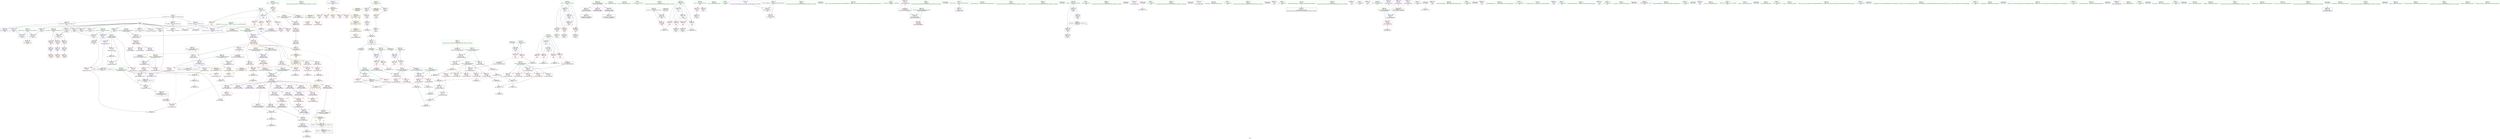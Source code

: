 digraph "SVFG" {
	label="SVFG";

	Node0x55620532b2e0 [shape=record,color=grey,label="{NodeID: 0\nNullPtr}"];
	Node0x55620532b2e0 -> Node0x55620533d750[style=solid];
	Node0x55620532b2e0 -> Node0x55620533d850[style=solid];
	Node0x55620532b2e0 -> Node0x55620533d920[style=solid];
	Node0x55620532b2e0 -> Node0x55620533d9f0[style=solid];
	Node0x55620532b2e0 -> Node0x55620533dac0[style=solid];
	Node0x55620532b2e0 -> Node0x556205342670[style=solid];
	Node0x55620532b2e0 -> Node0x556205342740[style=solid];
	Node0x55620532b2e0 -> Node0x556205342810[style=solid];
	Node0x55620532b2e0 -> Node0x5562053428e0[style=solid];
	Node0x55620532b2e0 -> Node0x5562053429b0[style=solid];
	Node0x55620532b2e0 -> Node0x55620534d720[style=solid];
	Node0x55620532b2e0 -> Node0x55620534ee10[style=solid];
	Node0x55620532b2e0 -> Node0x55620535aea0[style=solid];
	Node0x55620532b2e0 -> Node0x55620535b920[style=solid];
	Node0x55620532b2e0 -> Node0x55620535bda0[style=solid];
	Node0x55620534cc00 [shape=record,color=red,label="{NodeID: 277\n571\<--570\n\<--\n_ZSt3minIxERKT_S2_S2_\n}"];
	Node0x55620534cc00 -> Node0x55620535b020[style=solid];
	Node0x5562053407f0 [shape=record,color=purple,label="{NodeID: 194\n249\<--246\narrayidx3\<--\nmain\n}"];
	Node0x5562053407f0 -> Node0x55620534baf0[style=solid];
	Node0x55620533d920 [shape=record,color=black,label="{NodeID: 111\n311\<--3\n\<--dummyVal\nmain\n}"];
	Node0x55620533b770 [shape=record,color=green,label="{NodeID: 28\n223\<--1\n\<--dummyObj\nCan only get source location for instruction, argument, global var or function.}"];
	Node0x556205378c80 [shape=record,color=yellow,style=double,label="{NodeID: 554\n6V_1 = ENCHI(MR_6V_0)\npts\{1 \}\nFun[_Z12print_statusiiddi]}"];
	Node0x556205378c80 -> Node0x556205340a60[style=dashed];
	Node0x556205378c80 -> Node0x556205340b30[style=dashed];
	Node0x5562053593a0 [shape=record,color=grey,label="{NodeID: 471\n165 = Binary(163, 164, )\n}"];
	Node0x5562053593a0 -> Node0x556205358f20[style=solid];
	Node0x55620534e380 [shape=record,color=blue,label="{NodeID: 305\n199\<--243\nstatus\<--\nmain\n}"];
	Node0x55620534e380 -> Node0x55620534a6e0[style=dashed];
	Node0x55620534e380 -> Node0x55620534a770[style=dashed];
	Node0x55620534e380 -> Node0x55620534a840[style=dashed];
	Node0x55620534e380 -> Node0x55620534e1e0[style=dashed];
	Node0x55620534e380 -> Node0x55620534e380[style=dashed];
	Node0x556205341eb0 [shape=record,color=red,label="{NodeID: 222\n167\<--115\n\<--nth.addr\n_Z12print_statusiiddi\n}"];
	Node0x556205341eb0 -> Node0x5562053590a0[style=solid];
	Node0x556205343af0 [shape=record,color=black,label="{NodeID: 139\n634\<--633\narraydecay1112\<--arraydecay11\n_ZN6solver6printfEPKcz\n}"];
	Node0x55620533e240 [shape=record,color=green,label="{NodeID: 56\n186\<--187\nmain\<--main_field_insensitive\n}"];
	Node0x5562053979a0 [shape=record,color=black,label="{NodeID: 665\n560 = PHI(472, )\n0th arg _ZSt3minIxERKT_S2_S2_ }"];
	Node0x5562053979a0 -> Node0x55620534f490[style=solid];
	Node0x55620535bda0 [shape=record,color=grey,label="{NodeID: 499\n386 = cmp(385, 3, )\n}"];
	Node0x55620534fa40 [shape=record,color=blue,label="{NodeID: 333\n628\<--631\nout_p10\<--add.ptr\n_ZN6solver6printfEPKcz\n|{|<s1>40}}"];
	Node0x55620534fa40 -> Node0x55620534d280[style=dashed];
	Node0x55620534fa40:s1 -> Node0x55620537f150[style=dashed,color=blue];
	Node0x55620534b610 [shape=record,color=red,label="{NodeID: 250\n342\<--217\n\<--s\nmain\n}"];
	Node0x55620534b610 -> Node0x55620535b920[style=solid];
	Node0x556205345270 [shape=record,color=purple,label="{NodeID: 167\n377\<--375\narraydecay\<--\nmain\n}"];
	Node0x55620533fb70 [shape=record,color=green,label="{NodeID: 84\n379\<--380\nprintf\<--printf_field_insensitive\n}"];
	Node0x556205324fb0 [shape=record,color=green,label="{NodeID: 1\n7\<--1\n__dso_handle\<--dummyObj\nGlob }"];
	Node0x55620534ccd0 [shape=record,color=red,label="{NodeID: 278\n573\<--572\n\<--\n_ZSt3minIxERKT_S2_S2_\n}"];
	Node0x55620534ccd0 -> Node0x55620535b020[style=solid];
	Node0x5562053408c0 [shape=record,color=purple,label="{NodeID: 195\n631\<--629\nadd.ptr\<--\n_ZN6solver6printfEPKcz\n}"];
	Node0x5562053408c0 -> Node0x55620534fa40[style=solid];
	Node0x55620533d9f0 [shape=record,color=black,label="{NodeID: 112\n312\<--3\n\<--dummyVal\nmain\n}"];
	Node0x55620533d9f0 -> Node0x55620534e790[style=solid];
	Node0x55620533b870 [shape=record,color=green,label="{NodeID: 29\n243\<--1\n\<--dummyObj\nCan only get source location for instruction, argument, global var or function.}"];
	Node0x55620537f150 [shape=record,color=yellow,style=double,label="{NodeID: 638\n49V_2 = CSCHI(MR_49V_1)\npts\{333 \}\nCS[]|{<s0>36|<s1>38|<s2>39}}"];
	Node0x55620537f150:s0 -> Node0x55620536e200[style=dashed,color=blue];
	Node0x55620537f150:s1 -> Node0x55620536e200[style=dashed,color=blue];
	Node0x55620537f150:s2 -> Node0x55620536e200[style=dashed,color=blue];
	Node0x556205359520 [shape=record,color=grey,label="{NodeID: 472\n487 = Binary(488, 486, )\n}"];
	Node0x556205359520 -> Node0x55620535b620[style=solid];
	Node0x55620534e450 [shape=record,color=blue,label="{NodeID: 306\n201\<--270\ni\<--inc\nmain\n}"];
	Node0x55620534e450 -> Node0x55620534a910[style=dashed];
	Node0x55620534e450 -> Node0x55620534a9e0[style=dashed];
	Node0x55620534e450 -> Node0x55620534aab0[style=dashed];
	Node0x55620534e450 -> Node0x55620534ab80[style=dashed];
	Node0x55620534e450 -> Node0x55620534e450[style=dashed];
	Node0x556205341f80 [shape=record,color=red,label="{NodeID: 223\n157\<--117\n\<--t\n_Z12print_statusiiddi\n}"];
	Node0x556205341f80 -> Node0x55620535a120[style=solid];
	Node0x556205343bc0 [shape=record,color=black,label="{NodeID: 140\n642\<--639\nsub.ptr.lhs.cast16\<--\n_ZN6solver6printfEPKcz\n}"];
	Node0x556205343bc0 -> Node0x556205359820[style=solid];
	Node0x55620533e340 [shape=record,color=green,label="{NodeID: 57\n191\<--192\nretval\<--retval_field_insensitive\nmain\n}"];
	Node0x55620533e340 -> Node0x556205342120[style=solid];
	Node0x55620533e340 -> Node0x55620534dd00[style=solid];
	Node0x556205397ab0 [shape=record,color=black,label="{NodeID: 666\n561 = PHI(507, )\n1st arg _ZSt3minIxERKT_S2_S2_ }"];
	Node0x556205397ab0 -> Node0x55620534f560[style=solid];
	Node0x55620535bf20 [shape=record,color=grey,label="{NodeID: 500\n125 = cmp(124, 13, )\n}"];
	Node0x55620534b6e0 [shape=record,color=red,label="{NodeID: 251\n364\<--217\n\<--s\nmain\n|{<s0>25}}"];
	Node0x55620534b6e0:s0 -> Node0x556205398780[style=solid,color=red];
	Node0x556205345340 [shape=record,color=purple,label="{NodeID: 168\n441\<--440\nout_p\<--this1\n_ZN6solverC2Ev\n}"];
	Node0x556205345340 -> Node0x55620534ee10[style=solid];
	Node0x55620533fc70 [shape=record,color=green,label="{NodeID: 85\n383\<--384\nfflush\<--fflush_field_insensitive\n}"];
	Node0x5562053399a0 [shape=record,color=green,label="{NodeID: 2\n8\<--1\n.str\<--dummyObj\nGlob }"];
	Node0x55620534cda0 [shape=record,color=red,label="{NodeID: 279\n596\<--588\nthis1\<--this.addr\n_ZN6solver6printfEPKcz\n}"];
	Node0x55620534cda0 -> Node0x556205345dd0[style=solid];
	Node0x55620534cda0 -> Node0x556205345ea0[style=solid];
	Node0x55620534cda0 -> Node0x556205345f70[style=solid];
	Node0x55620534cda0 -> Node0x556205346040[style=solid];
	Node0x55620534cda0 -> Node0x556205346110[style=solid];
	Node0x55620534cda0 -> Node0x5562053461e0[style=solid];
	Node0x55620534cda0 -> Node0x5562053462b0[style=solid];
	Node0x55620534cda0 -> Node0x556205346380[style=solid];
	Node0x55620534cda0 -> Node0x556205346450[style=solid];
	Node0x55620534cda0 -> Node0x556205346520[style=solid];
	Node0x55620534cda0 -> Node0x5562053465f0[style=solid];
	Node0x55620534cda0 -> Node0x556205340650[style=solid];
	Node0x556205340990 [shape=record,color=red,label="{NodeID: 196\n372\<--10\n\<--OUTPUT_FORMAT\nmain\n}"];
	Node0x55620533dac0 [shape=record,color=black,label="{NodeID: 113\n314\<--3\n\<--dummyVal\nmain\n}"];
	Node0x55620533dac0 -> Node0x55620534e860[style=solid];
	Node0x55620533b970 [shape=record,color=green,label="{NodeID: 30\n334\<--1\n\<--dummyObj\nCan only get source location for instruction, argument, global var or function.}"];
	Node0x5562050b93a0 [shape=record,color=black,label="{NodeID: 639\n83 = PHI()\n}"];
	Node0x5562053596a0 [shape=record,color=grey,label="{NodeID: 473\n141 = Binary(135, 139, )\n}"];
	Node0x5562053596a0 -> Node0x55620535c0a0[style=solid];
	Node0x55620534e520 [shape=record,color=blue,label="{NodeID: 307\n203\<--273\nt0\<--call11\nmain\n}"];
	Node0x55620534e520 -> Node0x55620534ac50[style=dashed];
	Node0x55620534e520 -> Node0x55620534ad20[style=dashed];
	Node0x556205342050 [shape=record,color=red,label="{NodeID: 224\n163\<--117\n\<--t\n_Z12print_statusiiddi\n}"];
	Node0x556205342050 -> Node0x5562053593a0[style=solid];
	Node0x556205343c90 [shape=record,color=black,label="{NodeID: 141\n643\<--641\nsub.ptr.rhs.cast17\<--arraydecay15\n_ZN6solver6printfEPKcz\n}"];
	Node0x556205343c90 -> Node0x556205359820[style=solid];
	Node0x55620533e410 [shape=record,color=green,label="{NodeID: 58\n193\<--194\nargc.addr\<--argc.addr_field_insensitive\nmain\n}"];
	Node0x55620533e410 -> Node0x5562053421f0[style=solid];
	Node0x55620533e410 -> Node0x55620534ddd0[style=solid];
	Node0x556205397bc0 [shape=record,color=black,label="{NodeID: 667\n102 = PHI(326, )\n0th arg _Z12print_statusiiddi }"];
	Node0x556205397bc0 -> Node0x55620534d820[style=solid];
	Node0x55620535c0a0 [shape=record,color=grey,label="{NodeID: 501\n142 = cmp(141, 132, )\n}"];
	Node0x55620534b7b0 [shape=record,color=red,label="{NodeID: 252\n368\<--217\n\<--s\nmain\n|{<s0>26}}"];
	Node0x55620534b7b0:s0 -> Node0x556205398640[style=solid,color=red];
	Node0x556205345410 [shape=record,color=purple,label="{NodeID: 169\n457\<--456\nN\<--this1\n_ZN6solver5inputEv\n}"];
	Node0x55620533fd70 [shape=record,color=green,label="{NodeID: 86\n404\<--405\n_ZNSt7__cxx1112basic_stringIcSt11char_traitsIcESaIcEED1Ev\<--_ZNSt7__cxx1112basic_stringIcSt11char_traitsIcESaIcEED1Ev_field_insensitive\n}"];
	Node0x556205339a30 [shape=record,color=green,label="{NodeID: 3\n12\<--1\n_ZZ12print_statusiiddiE1L\<--dummyObj\nGlob }"];
	Node0x55620534ce70 [shape=record,color=red,label="{NodeID: 280\n623\<--590\n\<--format.addr\n_ZN6solver6printfEPKcz\n}"];
	Node0x556205340a60 [shape=record,color=red,label="{NodeID: 197\n144\<--14\n\<--stderr\n_Z12print_statusiiddi\n}"];
	Node0x556205342670 [shape=record,color=black,label="{NodeID: 114\n354\<--3\n\<--dummyVal\nmain\n}"];
	Node0x55620533ba70 [shape=record,color=green,label="{NodeID: 31\n350\<--1\n\<--dummyObj\nCan only get source location for instruction, argument, global var or function.}"];
	Node0x556205395330 [shape=record,color=black,label="{NodeID: 640\n378 = PHI()\n}"];
	Node0x556205359820 [shape=record,color=grey,label="{NodeID: 474\n644 = Binary(642, 643, )\n}"];
	Node0x556205359820 -> Node0x55620535bc20[style=solid];
	Node0x55620534e5f0 [shape=record,color=blue,label="{NodeID: 308\n205\<--276\nt1\<--call12\nmain\n}"];
	Node0x55620534e5f0 -> Node0x55620534adf0[style=dashed];
	Node0x55620534e5f0 -> Node0x55620534aec0[style=dashed];
	Node0x556205342120 [shape=record,color=red,label="{NodeID: 225\n407\<--191\n\<--retval\nmain\n}"];
	Node0x556205342120 -> Node0x556205343610[style=solid];
	Node0x556205343d60 [shape=record,color=purple,label="{NodeID: 142\n58\<--4\n\<--_ZStL8__ioinit\n__cxx_global_var_init\n}"];
	Node0x55620533e4e0 [shape=record,color=green,label="{NodeID: 59\n195\<--196\nargv.addr\<--argv.addr_field_insensitive\nmain\n}"];
	Node0x55620533e4e0 -> Node0x5562053422c0[style=solid];
	Node0x55620533e4e0 -> Node0x556205342390[style=solid];
	Node0x55620533e4e0 -> Node0x556205342460[style=solid];
	Node0x55620533e4e0 -> Node0x55620534dea0[style=solid];
	Node0x556205397cd0 [shape=record,color=black,label="{NodeID: 668\n103 = PHI(327, )\n1st arg _Z12print_statusiiddi }"];
	Node0x556205397cd0 -> Node0x55620534d8f0[style=solid];
	Node0x55620535c220 [shape=record,color=grey,label="{NodeID: 502\n131 = cmp(130, 132, )\n}"];
	Node0x55620534b880 [shape=record,color=red,label="{NodeID: 253\n375\<--217\n\<--s\nmain\n}"];
	Node0x55620534b880 -> Node0x5562053451a0[style=solid];
	Node0x55620534b880 -> Node0x556205345270[style=solid];
	Node0x5562053454e0 [shape=record,color=purple,label="{NodeID: 170\n461\<--456\nPD\<--this1\n_ZN6solver5inputEv\n}"];
	Node0x55620533fe70 [shape=record,color=green,label="{NodeID: 87\n425\<--426\n__gxx_personality_v0\<--__gxx_personality_v0_field_insensitive\n}"];
	Node0x556205339ac0 [shape=record,color=green,label="{NodeID: 4\n13\<--1\n\<--dummyObj\nCan only get source location for instruction, argument, global var or function.}"];
	Node0x55620534cf40 [shape=record,color=red,label="{NodeID: 281\n598\<--597\n\<--out_p\n_ZN6solver6printfEPKcz\n}"];
	Node0x55620534cf40 -> Node0x55620535aea0[style=solid];
	Node0x556205340b30 [shape=record,color=red,label="{NodeID: 198\n154\<--14\n\<--stderr\n_Z12print_statusiiddi\n}"];
	Node0x556205342740 [shape=record,color=black,label="{NodeID: 115\n355\<--3\n\<--dummyVal\nmain\n}"];
	Node0x556205342740 -> Node0x55620534ead0[style=solid];
	Node0x55620533bb70 [shape=record,color=green,label="{NodeID: 32\n479\<--1\n\<--dummyObj\nCan only get source location for instruction, argument, global var or function.}"];
	Node0x556205395430 [shape=record,color=black,label="{NodeID: 641\n178 = PHI()\n}"];
	Node0x5562053599a0 [shape=record,color=grey,label="{NodeID: 475\n393 = Binary(392, 138, )\n}"];
	Node0x5562053599a0 -> Node0x55620534ec70[style=solid];
	Node0x55620534e6c0 [shape=record,color=blue,label="{NodeID: 309\n213\<--297\nC\<--call18\nmain\n}"];
	Node0x55620534e6c0 -> Node0x55620534b130[style=dashed];
	Node0x55620534e6c0 -> Node0x55620534b200[style=dashed];
	Node0x5562053421f0 [shape=record,color=red,label="{NodeID: 226\n228\<--193\n\<--argc.addr\nmain\n}"];
	Node0x5562053421f0 -> Node0x55620535c820[style=solid];
	Node0x556205343e30 [shape=record,color=purple,label="{NodeID: 143\n9\<--8\n\<--.str\nCan only get source location for instruction, argument, global var or function.}"];
	Node0x556205343e30 -> Node0x55620534d350[style=solid];
	Node0x55620533e5b0 [shape=record,color=green,label="{NodeID: 60\n197\<--198\nparallel\<--parallel_field_insensitive\nmain\n}"];
	Node0x55620533e5b0 -> Node0x556205342530[style=solid];
	Node0x55620533e5b0 -> Node0x55620534df70[style=solid];
	Node0x55620533e5b0 -> Node0x55620534e2b0[style=solid];
	Node0x556205397de0 [shape=record,color=black,label="{NodeID: 669\n104 = PHI(328, )\n2nd arg _Z12print_statusiiddi }"];
	Node0x556205397de0 -> Node0x55620534d9c0[style=solid];
	Node0x55620535c3a0 [shape=record,color=grey,label="{NodeID: 503\n512 = cmp(504, 511, )\n}"];
	Node0x55620534b950 [shape=record,color=red,label="{NodeID: 254\n385\<--217\n\<--s\nmain\n}"];
	Node0x55620534b950 -> Node0x556205343540[style=solid];
	Node0x55620534b950 -> Node0x55620535bda0[style=solid];
	Node0x5562053455b0 [shape=record,color=purple,label="{NodeID: 171\n463\<--456\nPG\<--this1\n_ZN6solver5inputEv\n}"];
	Node0x55620533ff70 [shape=record,color=green,label="{NodeID: 88\n437\<--438\nthis.addr\<--this.addr_field_insensitive\n_ZN6solverC2Ev\n}"];
	Node0x55620533ff70 -> Node0x55620534bc90[style=solid];
	Node0x55620533ff70 -> Node0x55620534ed40[style=solid];
	Node0x556205339b50 [shape=record,color=green,label="{NodeID: 5\n14\<--1\nstderr\<--dummyObj\nGlob }"];
	Node0x55620534d010 [shape=record,color=red,label="{NodeID: 282\n612\<--611\n\<--out_p5\n_ZN6solver6printfEPKcz\n}"];
	Node0x556205340c00 [shape=record,color=red,label="{NodeID: 199\n257\<--14\n\<--stderr\nmain\n}"];
	Node0x556205342810 [shape=record,color=black,label="{NodeID: 116\n357\<--3\n\<--dummyVal\nmain\n}"];
	Node0x556205342810 -> Node0x55620534eba0[style=solid];
	Node0x55620533bc70 [shape=record,color=green,label="{NodeID: 33\n488\<--1\n\<--dummyObj\nCan only get source location for instruction, argument, global var or function.}"];
	Node0x556205395530 [shape=record,color=black,label="{NodeID: 642\n59 = PHI()\n}"];
	Node0x556205359b20 [shape=record,color=grey,label="{NodeID: 476\n284 = Binary(282, 283, )\n}"];
	Node0x55620534e790 [shape=record,color=blue,label="{NodeID: 310\n209\<--312\nexn.slot\<--\nmain\n}"];
	Node0x55620534e790 -> Node0x55620534af90[style=dashed];
	Node0x5562053422c0 [shape=record,color=red,label="{NodeID: 227\n231\<--195\n\<--argv.addr\nmain\n}"];
	Node0x5562053422c0 -> Node0x556205340720[style=solid];
	Node0x556205343f30 [shape=record,color=purple,label="{NodeID: 144\n147\<--15\n\<--.str.1\n_Z12print_statusiiddi\n}"];
	Node0x55620533e680 [shape=record,color=green,label="{NodeID: 61\n199\<--200\nstatus\<--status_field_insensitive\nmain\n}"];
	Node0x55620533e680 -> Node0x55620534a6e0[style=solid];
	Node0x55620533e680 -> Node0x55620534a770[style=solid];
	Node0x55620533e680 -> Node0x55620534a840[style=solid];
	Node0x55620533e680 -> Node0x55620534e040[style=solid];
	Node0x55620533e680 -> Node0x55620534e1e0[style=solid];
	Node0x55620533e680 -> Node0x55620534e380[style=solid];
	Node0x556205397ef0 [shape=record,color=black,label="{NodeID: 670\n105 = PHI(329, )\n3rd arg _Z12print_statusiiddi }"];
	Node0x556205397ef0 -> Node0x55620534da90[style=solid];
	Node0x55620535c520 [shape=record,color=grey,label="{NodeID: 504\n240 = cmp(237, 132, )\n}"];
	Node0x55620534ba20 [shape=record,color=red,label="{NodeID: 255\n235\<--234\n\<--arrayidx\nmain\n}"];
	Node0x556205345680 [shape=record,color=purple,label="{NodeID: 172\n476\<--475\nPD\<--this1\n_ZN6solver5solveEv\n}"];
	Node0x556205345680 -> Node0x55620534c170[style=solid];
	Node0x556205340040 [shape=record,color=green,label="{NodeID: 89\n453\<--454\nthis.addr\<--this.addr_field_insensitive\n_ZN6solver5inputEv\n}"];
	Node0x556205340040 -> Node0x55620534bd60[style=solid];
	Node0x556205340040 -> Node0x55620534eee0[style=solid];
	Node0x55620533a390 [shape=record,color=green,label="{NodeID: 6\n15\<--1\n.str.1\<--dummyObj\nGlob }"];
	Node0x55620534d0e0 [shape=record,color=red,label="{NodeID: 283\n614\<--613\n\<--out_p6\n_ZN6solver6printfEPKcz\n}"];
	Node0x55620534d0e0 -> Node0x556205343880[style=solid];
	Node0x556205340cd0 [shape=record,color=red,label="{NodeID: 200\n281\<--14\n\<--stderr\nmain\n}"];
	Node0x5562053428e0 [shape=record,color=black,label="{NodeID: 117\n411\<--3\nlpad.val\<--dummyVal\nmain\n}"];
	Node0x55620533bd70 [shape=record,color=green,label="{NodeID: 34\n502\<--1\n\<--dummyObj\nCan only get source location for instruction, argument, global var or function.}"];
	Node0x556205395630 [shape=record,color=black,label="{NodeID: 643\n399 = PHI()\n}"];
	Node0x556205359ca0 [shape=record,color=grey,label="{NodeID: 477\n92 = Binary(91, 93, )\n}"];
	Node0x556205359ca0 -> Node0x556205359e20[style=solid];
	Node0x55620534e860 [shape=record,color=blue,label="{NodeID: 311\n211\<--314\nehselector.slot\<--\nmain\n}"];
	Node0x55620534e860 -> Node0x55620534b060[style=dashed];
	Node0x556205342390 [shape=record,color=red,label="{NodeID: 228\n246\<--195\n\<--argv.addr\nmain\n}"];
	Node0x556205342390 -> Node0x5562053407f0[style=solid];
	Node0x556205344000 [shape=record,color=purple,label="{NodeID: 145\n177\<--17\n\<--.str.2\n_Z12print_statusiiddi\n}"];
	Node0x55620533e750 [shape=record,color=green,label="{NodeID: 62\n201\<--202\ni\<--i_field_insensitive\nmain\n}"];
	Node0x55620533e750 -> Node0x55620534a910[style=solid];
	Node0x55620533e750 -> Node0x55620534a9e0[style=solid];
	Node0x55620533e750 -> Node0x55620534aab0[style=solid];
	Node0x55620533e750 -> Node0x55620534ab80[style=solid];
	Node0x55620533e750 -> Node0x55620534e110[style=solid];
	Node0x55620533e750 -> Node0x55620534e450[style=solid];
	Node0x556205398000 [shape=record,color=black,label="{NodeID: 671\n106 = PHI(138, )\n4th arg _Z12print_statusiiddi }"];
	Node0x556205398000 -> Node0x55620534db60[style=solid];
	Node0x55620535c6a0 [shape=record,color=grey,label="{NodeID: 505\n519 = cmp(518, 479, )\n}"];
	Node0x55620534baf0 [shape=record,color=red,label="{NodeID: 256\n250\<--249\n\<--arrayidx3\nmain\n}"];
	Node0x556205345750 [shape=record,color=purple,label="{NodeID: 173\n481\<--475\nPG\<--this1\n_ZN6solver5solveEv\n}"];
	Node0x556205345750 -> Node0x55620534c240[style=solid];
	Node0x556205340110 [shape=record,color=green,label="{NodeID: 90\n459\<--460\n_ZNSirsERx\<--_ZNSirsERx_field_insensitive\n}"];
	Node0x55620533a420 [shape=record,color=green,label="{NodeID: 7\n17\<--1\n.str.2\<--dummyObj\nGlob }"];
	Node0x5562053746f0 [shape=record,color=black,label="{NodeID: 533\nMR_18V_2 = PHI(MR_18V_1, MR_18V_3, )\npts\{118 \}\n}"];
	Node0x55620534d1b0 [shape=record,color=red,label="{NodeID: 284\n629\<--628\n\<--out_p10\n_ZN6solver6printfEPKcz\n}"];
	Node0x55620534d1b0 -> Node0x5562053408c0[style=solid];
	Node0x556205340da0 [shape=record,color=red,label="{NodeID: 201\n307\<--14\n\<--stderr\nmain\n}"];
	Node0x5562053429b0 [shape=record,color=black,label="{NodeID: 118\n412\<--3\nlpad.val51\<--dummyVal\nmain\n}"];
	Node0x55620533be70 [shape=record,color=green,label="{NodeID: 35\n506\<--1\n\<--dummyObj\nCan only get source location for instruction, argument, global var or function.}"];
	Node0x556205395730 [shape=record,color=black,label="{NodeID: 644\n148 = PHI()\n}"];
	Node0x55620536dad0 [shape=record,color=yellow,style=double,label="{NodeID: 561\n6V_1 = ENCHI(MR_6V_0)\npts\{1 \}\nFun[_ZN6solver6printfEPKcz]}"];
	Node0x55620536dad0 -> Node0x556205340f40[style=dashed];
	Node0x556205359e20 [shape=record,color=grey,label="{NodeID: 478\n94 = Binary(88, 92, )\n}"];
	Node0x556205359e20 -> Node0x556205342d20[style=solid];
	Node0x55620534e930 [shape=record,color=blue,label="{NodeID: 312\n215\<--132\nc\<--\nmain\n}"];
	Node0x55620534e930 -> Node0x55620534b2d0[style=dashed];
	Node0x55620534e930 -> Node0x55620534b3a0[style=dashed];
	Node0x55620534e930 -> Node0x55620534b470[style=dashed];
	Node0x55620534e930 -> Node0x55620534b540[style=dashed];
	Node0x55620534e930 -> Node0x55620534ec70[style=dashed];
	Node0x556205342460 [shape=record,color=red,label="{NodeID: 229\n258\<--195\n\<--argv.addr\nmain\n}"];
	Node0x556205342460 -> Node0x5562053450d0[style=solid];
	Node0x5562053440d0 [shape=record,color=purple,label="{NodeID: 146\n236\<--19\n\<--.str.3\nmain\n}"];
	Node0x55620533e820 [shape=record,color=green,label="{NodeID: 63\n203\<--204\nt0\<--t0_field_insensitive\nmain\n}"];
	Node0x55620533e820 -> Node0x55620534ac50[style=solid];
	Node0x55620533e820 -> Node0x55620534ad20[style=solid];
	Node0x55620533e820 -> Node0x55620534e520[style=solid];
	Node0x556205398140 [shape=record,color=black,label="{NodeID: 672\n586 = PHI(552, )\n0th arg _ZN6solver6printfEPKcz }"];
	Node0x556205398140 -> Node0x55620534f7d0[style=solid];
	Node0x55620535c820 [shape=record,color=grey,label="{NodeID: 506\n229 = cmp(227, 228, )\n}"];
	Node0x55620534bbc0 [shape=record,color=red,label="{NodeID: 257\n260\<--259\n\<--arrayidx8\nmain\n}"];
	Node0x556205345820 [shape=record,color=purple,label="{NodeID: 174\n485\<--475\nPD3\<--this1\n_ZN6solver5solveEv\n}"];
	Node0x556205345820 -> Node0x55620534c310[style=solid];
	Node0x556205340210 [shape=record,color=green,label="{NodeID: 91\n468\<--469\nthis.addr\<--this.addr_field_insensitive\n_ZN6solver5solveEv\n}"];
	Node0x556205340210 -> Node0x55620534be30[style=solid];
	Node0x556205340210 -> Node0x55620534efb0[style=solid];
	Node0x55620533a4b0 [shape=record,color=green,label="{NodeID: 8\n19\<--1\n.str.3\<--dummyObj\nGlob }"];
	Node0x55620534d280 [shape=record,color=red,label="{NodeID: 285\n639\<--638\n\<--out_p13\n_ZN6solver6printfEPKcz\n}"];
	Node0x55620534d280 -> Node0x556205343bc0[style=solid];
	Node0x556205340e70 [shape=record,color=red,label="{NodeID: 202\n397\<--14\n\<--stderr\nmain\n}"];
	Node0x556205342a80 [shape=record,color=black,label="{NodeID: 119\n60\<--61\n\<--_ZNSt8ios_base4InitD1Ev\nCan only get source location for instruction, argument, global var or function.}"];
	Node0x55620533bf70 [shape=record,color=green,label="{NodeID: 36\n621\<--1\n\<--dummyObj\nCan only get source location for instruction, argument, global var or function.}"];
	Node0x556205395830 [shape=record,color=black,label="{NodeID: 645\n152 = PHI(80, )\n}"];
	Node0x556205395830 -> Node0x55620534dc30[style=solid];
	Node0x556205359fa0 [shape=record,color=grey,label="{NodeID: 479\n130 = Binary(127, 129, )\n}"];
	Node0x556205359fa0 -> Node0x55620535c220[style=solid];
	Node0x55620534ea00 [shape=record,color=blue,label="{NodeID: 313\n217\<--337\ns\<--\nmain\n}"];
	Node0x55620534ea00 -> Node0x55620534b610[style=dashed];
	Node0x55620534ea00 -> Node0x55620534b6e0[style=dashed];
	Node0x55620534ea00 -> Node0x55620534b7b0[style=dashed];
	Node0x55620534ea00 -> Node0x55620534b880[style=dashed];
	Node0x55620534ea00 -> Node0x55620534b950[style=dashed];
	Node0x55620534ea00 -> Node0x55620534ea00[style=dashed];
	Node0x556205342530 [shape=record,color=red,label="{NodeID: 230\n301\<--197\n\<--parallel\nmain\n}"];
	Node0x556205342530 -> Node0x556205343200[style=solid];
	Node0x5562053441a0 [shape=record,color=purple,label="{NodeID: 147\n251\<--21\n\<--.str.4\nmain\n}"];
	Node0x55620533e8f0 [shape=record,color=green,label="{NodeID: 64\n205\<--206\nt1\<--t1_field_insensitive\nmain\n}"];
	Node0x55620533e8f0 -> Node0x55620534adf0[style=solid];
	Node0x55620533e8f0 -> Node0x55620534aec0[style=solid];
	Node0x55620533e8f0 -> Node0x55620534e5f0[style=solid];
	Node0x556205398280 [shape=record,color=black,label="{NodeID: 673\n587 = PHI(554, )\n1st arg _ZN6solver6printfEPKcz }"];
	Node0x556205398280 -> Node0x55620534f8a0[style=solid];
	Node0x55620534bc90 [shape=record,color=red,label="{NodeID: 258\n440\<--437\nthis1\<--this.addr\n_ZN6solverC2Ev\n}"];
	Node0x55620534bc90 -> Node0x556205345340[style=solid];
	Node0x5562053458f0 [shape=record,color=purple,label="{NodeID: 175\n491\<--475\nPG6\<--this1\n_ZN6solver5solveEv\n}"];
	Node0x5562053458f0 -> Node0x55620534c3e0[style=solid];
	Node0x5562053402e0 [shape=record,color=green,label="{NodeID: 92\n470\<--471\nd\<--d_field_insensitive\n_ZN6solver5solveEv\n}"];
	Node0x5562053402e0 -> Node0x55620534bf00[style=solid];
	Node0x5562053402e0 -> Node0x55620534bfd0[style=solid];
	Node0x5562053402e0 -> Node0x55620534c0a0[style=solid];
	Node0x5562053402e0 -> Node0x55620534f080[style=solid];
	Node0x5562053402e0 -> Node0x55620534f220[style=solid];
	Node0x55620533a570 [shape=record,color=green,label="{NodeID: 9\n21\<--1\n.str.4\<--dummyObj\nGlob }"];
	Node0x55620534d350 [shape=record,color=blue,label="{NodeID: 286\n10\<--9\nOUTPUT_FORMAT\<--\nGlob }"];
	Node0x55620534d350 -> Node0x556205340990[style=dashed];
	Node0x556205340f40 [shape=record,color=red,label="{NodeID: 203\n647\<--14\n\<--stderr\n_ZN6solver6printfEPKcz\n}"];
	Node0x556205342b80 [shape=record,color=black,label="{NodeID: 120\n88\<--87\nconv\<--\n_Z3secv\n}"];
	Node0x556205342b80 -> Node0x556205359e20[style=solid];
	Node0x55620533c070 [shape=record,color=green,label="{NodeID: 37\n4\<--6\n_ZStL8__ioinit\<--_ZStL8__ioinit_field_insensitive\nGlob }"];
	Node0x55620533c070 -> Node0x556205343d60[style=solid];
	Node0x556205395a20 [shape=record,color=black,label="{NodeID: 646\n237 = PHI()\n}"];
	Node0x556205395a20 -> Node0x55620535c520[style=solid];
	Node0x55620535a120 [shape=record,color=grey,label="{NodeID: 480\n159 = Binary(157, 158, )\n}"];
	Node0x55620534ead0 [shape=record,color=blue,label="{NodeID: 314\n209\<--355\nexn.slot\<--\nmain\n}"];
	Node0x55620534ead0 -> Node0x55620534af90[style=dashed];
	Node0x55620534a6e0 [shape=record,color=red,label="{NodeID: 231\n278\<--199\n\<--status\nmain\n}"];
	Node0x55620534a6e0 -> Node0x556205343130[style=solid];
	Node0x556205344270 [shape=record,color=purple,label="{NodeID: 148\n261\<--23\n\<--.str.5\nmain\n}"];
	Node0x55620533e9c0 [shape=record,color=green,label="{NodeID: 65\n207\<--208\ntmp\<--tmp_field_insensitive\nmain\n}"];
	Node0x5562053983c0 [shape=record,color=black,label="{NodeID: 674\n585 = PHI(553, )\n}"];
	Node0x55620534bd60 [shape=record,color=red,label="{NodeID: 259\n456\<--453\nthis1\<--this.addr\n_ZN6solver5inputEv\n}"];
	Node0x55620534bd60 -> Node0x556205345410[style=solid];
	Node0x55620534bd60 -> Node0x5562053454e0[style=solid];
	Node0x55620534bd60 -> Node0x5562053455b0[style=solid];
	Node0x5562053459c0 [shape=record,color=purple,label="{NodeID: 176\n507\<--475\nN\<--this1\n_ZN6solver5solveEv\n|{<s0>37}}"];
	Node0x5562053459c0:s0 -> Node0x556205397ab0[style=solid,color=red];
	Node0x5562053403b0 [shape=record,color=green,label="{NodeID: 93\n472\<--473\nref.tmp\<--ref.tmp_field_insensitive\n_ZN6solver5solveEv\n|{|<s1>37}}"];
	Node0x5562053403b0 -> Node0x55620534f150[style=solid];
	Node0x5562053403b0:s1 -> Node0x5562053979a0[style=solid,color=red];
	Node0x55620533a630 [shape=record,color=green,label="{NodeID: 10\n23\<--1\n.str.5\<--dummyObj\nGlob }"];
	Node0x55620534d420 [shape=record,color=blue,label="{NodeID: 287\n12\<--13\n_ZZ12print_statusiiddiE1L\<--\nGlob }"];
	Node0x55620534d420 -> Node0x55620537a630[style=dashed];
	Node0x556205341010 [shape=record,color=red,label="{NodeID: 204\n381\<--36\n\<--stdout\nmain\n}"];
	Node0x556205342c50 [shape=record,color=black,label="{NodeID: 121\n91\<--90\nconv1\<--\n_Z3secv\n}"];
	Node0x556205342c50 -> Node0x556205359ca0[style=solid];
	Node0x55620533c170 [shape=record,color=green,label="{NodeID: 38\n10\<--11\nOUTPUT_FORMAT\<--OUTPUT_FORMAT_field_insensitive\nGlob }"];
	Node0x55620533c170 -> Node0x556205340990[style=solid];
	Node0x55620533c170 -> Node0x55620534d350[style=solid];
	Node0x556205396390 [shape=record,color=black,label="{NodeID: 647\n252 = PHI()\n}"];
	Node0x556205396390 -> Node0x55620535b4a0[style=solid];
	Node0x55620535a2a0 [shape=record,color=grey,label="{NodeID: 481\n162 = Binary(160, 161, )\n}"];
	Node0x55620535a2a0 -> Node0x556205358c20[style=solid];
	Node0x55620534eba0 [shape=record,color=blue,label="{NodeID: 315\n211\<--357\nehselector.slot\<--\nmain\n}"];
	Node0x55620534eba0 -> Node0x55620534b060[style=dashed];
	Node0x55620534a770 [shape=record,color=red,label="{NodeID: 232\n304\<--199\n\<--status\nmain\n}"];
	Node0x55620534a770 -> Node0x5562053432d0[style=solid];
	Node0x556205344340 [shape=record,color=purple,label="{NodeID: 149\n285\<--25\n\<--.str.6\nmain\n}"];
	Node0x55620533ea90 [shape=record,color=green,label="{NodeID: 66\n209\<--210\nexn.slot\<--exn.slot_field_insensitive\nmain\n}"];
	Node0x55620533ea90 -> Node0x55620534af90[style=solid];
	Node0x55620533ea90 -> Node0x55620534e790[style=solid];
	Node0x55620533ea90 -> Node0x55620534ead0[style=solid];
	Node0x5562053984d0 [shape=record,color=black,label="{NodeID: 675\n436 = PHI(337, )\n0th arg _ZN6solverC2Ev }"];
	Node0x5562053984d0 -> Node0x55620534ed40[style=solid];
	Node0x55620534be30 [shape=record,color=red,label="{NodeID: 260\n475\<--468\nthis1\<--this.addr\n_ZN6solver5solveEv\n|{|<s6>36|<s7>38|<s8>39}}"];
	Node0x55620534be30 -> Node0x556205345680[style=solid];
	Node0x55620534be30 -> Node0x556205345750[style=solid];
	Node0x55620534be30 -> Node0x556205345820[style=solid];
	Node0x55620534be30 -> Node0x5562053458f0[style=solid];
	Node0x55620534be30 -> Node0x5562053459c0[style=solid];
	Node0x55620534be30 -> Node0x556205345a90[style=solid];
	Node0x55620534be30:s6 -> Node0x5562053974a0[style=solid,color=red];
	Node0x55620534be30:s7 -> Node0x5562053974a0[style=solid,color=red];
	Node0x55620534be30:s8 -> Node0x5562053974a0[style=solid,color=red];
	Node0x556205345a90 [shape=record,color=purple,label="{NodeID: 177\n515\<--475\nPD10\<--this1\n_ZN6solver5solveEv\n}"];
	Node0x556205345a90 -> Node0x55620534c580[style=solid];
	Node0x556205340480 [shape=record,color=green,label="{NodeID: 94\n498\<--499\n_ZN6solver4putsEPKc\<--_ZN6solver4putsEPKc_field_insensitive\n}"];
	Node0x55620533a6f0 [shape=record,color=green,label="{NodeID: 11\n25\<--1\n.str.6\<--dummyObj\nGlob }"];
	Node0x55620534d520 [shape=record,color=blue,label="{NodeID: 288\n666\<--48\nllvm.global_ctors_0\<--\nGlob }"];
	Node0x5562053410e0 [shape=record,color=red,label="{NodeID: 205\n87\<--86\n\<--tv_sec\n_Z3secv\n}"];
	Node0x5562053410e0 -> Node0x556205342b80[style=solid];
	Node0x556205342d20 [shape=record,color=black,label="{NodeID: 122\n80\<--94\n_Z3secv_ret\<--add\n_Z3secv\n|{<s0>5|<s1>11|<s2>13}}"];
	Node0x556205342d20:s0 -> Node0x556205395830[style=solid,color=blue];
	Node0x556205342d20:s1 -> Node0x5562053965c0[style=solid,color=blue];
	Node0x556205342d20:s2 -> Node0x556205396780[style=solid,color=blue];
	Node0x55620533c270 [shape=record,color=green,label="{NodeID: 39\n47\<--51\nllvm.global_ctors\<--llvm.global_ctors_field_insensitive\nGlob }"];
	Node0x55620533c270 -> Node0x556205344c30[style=solid];
	Node0x55620533c270 -> Node0x556205344d30[style=solid];
	Node0x55620533c270 -> Node0x556205344e30[style=solid];
	Node0x5562053964f0 [shape=record,color=black,label="{NodeID: 648\n262 = PHI()\n}"];
	Node0x55620535a420 [shape=record,color=grey,label="{NodeID: 482\n137 = Binary(136, 138, )\n}"];
	Node0x55620535a420 -> Node0x55620535a5a0[style=solid];
	Node0x55620534ec70 [shape=record,color=blue,label="{NodeID: 316\n215\<--393\nc\<--inc45\nmain\n}"];
	Node0x55620534ec70 -> Node0x55620534b2d0[style=dashed];
	Node0x55620534ec70 -> Node0x55620534b3a0[style=dashed];
	Node0x55620534ec70 -> Node0x55620534b470[style=dashed];
	Node0x55620534ec70 -> Node0x55620534b540[style=dashed];
	Node0x55620534ec70 -> Node0x55620534ec70[style=dashed];
	Node0x55620534a840 [shape=record,color=red,label="{NodeID: 233\n323\<--199\n\<--status\nmain\n}"];
	Node0x55620534a840 -> Node0x5562053433a0[style=solid];
	Node0x556205344410 [shape=record,color=purple,label="{NodeID: 150\n308\<--28\n\<--.str.7\nmain\n}"];
	Node0x55620533eb60 [shape=record,color=green,label="{NodeID: 67\n211\<--212\nehselector.slot\<--ehselector.slot_field_insensitive\nmain\n}"];
	Node0x55620533eb60 -> Node0x55620534b060[style=solid];
	Node0x55620533eb60 -> Node0x55620534e860[style=solid];
	Node0x55620533eb60 -> Node0x55620534eba0[style=solid];
	Node0x556205398640 [shape=record,color=black,label="{NodeID: 676\n467 = PHI(368, )\n0th arg _ZN6solver5solveEv }"];
	Node0x556205398640 -> Node0x55620534efb0[style=solid];
	Node0x55620534bf00 [shape=record,color=red,label="{NodeID: 261\n504\<--470\n\<--d\n_ZN6solver5solveEv\n}"];
	Node0x55620534bf00 -> Node0x55620535c3a0[style=solid];
	Node0x556205345b60 [shape=record,color=purple,label="{NodeID: 178\n606\<--592\narraydecay3\<--args\n_ZN6solver6printfEPKcz\n}"];
	Node0x556205345b60 -> Node0x5562053437b0[style=solid];
	Node0x556205340580 [shape=record,color=green,label="{NodeID: 95\n509\<--510\n_ZSt3minIxERKT_S2_S2_\<--_ZSt3minIxERKT_S2_S2__field_insensitive\n}"];
	Node0x55620533a7b0 [shape=record,color=green,label="{NodeID: 12\n27\<--1\n_ZSt3cin\<--dummyObj\nGlob }"];
	Node0x55620534d620 [shape=record,color=blue,label="{NodeID: 289\n667\<--49\nllvm.global_ctors_1\<--_GLOBAL__sub_I_iwi_0_1.cpp\nGlob }"];
	Node0x5562053411b0 [shape=record,color=red,label="{NodeID: 206\n90\<--89\n\<--tv_usec\n_Z3secv\n}"];
	Node0x5562053411b0 -> Node0x556205342c50[style=solid];
	Node0x556205342df0 [shape=record,color=black,label="{NodeID: 123\n171\<--170\nconv\<--sub13\n_Z12print_statusiiddi\n}"];
	Node0x556205342df0 -> Node0x556205358f20[style=solid];
	Node0x55620533c370 [shape=record,color=green,label="{NodeID: 40\n52\<--53\n__cxx_global_var_init\<--__cxx_global_var_init_field_insensitive\n}"];
	Node0x5562053965c0 [shape=record,color=black,label="{NodeID: 649\n273 = PHI(80, )\n}"];
	Node0x5562053965c0 -> Node0x55620534e520[style=solid];
	Node0x55620535a5a0 [shape=record,color=grey,label="{NodeID: 483\n139 = Binary(137, 140, )\n}"];
	Node0x55620535a5a0 -> Node0x5562053596a0[style=solid];
	Node0x55620534ed40 [shape=record,color=blue,label="{NodeID: 317\n437\<--436\nthis.addr\<--this\n_ZN6solverC2Ev\n}"];
	Node0x55620534ed40 -> Node0x55620534bc90[style=dashed];
	Node0x55620534a910 [shape=record,color=red,label="{NodeID: 234\n227\<--201\n\<--i\nmain\n}"];
	Node0x55620534a910 -> Node0x55620535c820[style=solid];
	Node0x5562053444e0 [shape=record,color=purple,label="{NodeID: 151\n346\<--30\n\<--.str.8\nmain\n}"];
	Node0x55620533ec30 [shape=record,color=green,label="{NodeID: 68\n213\<--214\nC\<--C_field_insensitive\nmain\n}"];
	Node0x55620533ec30 -> Node0x55620534b130[style=solid];
	Node0x55620533ec30 -> Node0x55620534b200[style=solid];
	Node0x55620533ec30 -> Node0x55620534e6c0[style=solid];
	Node0x556205398780 [shape=record,color=black,label="{NodeID: 677\n452 = PHI(364, )\n0th arg _ZN6solver5inputEv }"];
	Node0x556205398780 -> Node0x55620534eee0[style=solid];
	Node0x55620536d4f0 [shape=record,color=black,label="{NodeID: 511\nMR_29V_5 = PHI(MR_29V_3, MR_29V_4, )\npts\{198 \}\n}"];
	Node0x55620536d4f0 -> Node0x556205342530[style=dashed];
	Node0x55620536d4f0 -> Node0x55620534e2b0[style=dashed];
	Node0x55620536d4f0 -> Node0x55620536d4f0[style=dashed];
	Node0x55620534bfd0 [shape=record,color=red,label="{NodeID: 262\n514\<--470\n\<--d\n_ZN6solver5solveEv\n}"];
	Node0x55620534bfd0 -> Node0x55620535aa20[style=solid];
	Node0x556205345c30 [shape=record,color=purple,label="{NodeID: 179\n624\<--592\narraydecay9\<--args\n_ZN6solver6printfEPKcz\n}"];
	Node0x55620533cb40 [shape=record,color=green,label="{NodeID: 96\n546\<--547\nthis.addr\<--this.addr_field_insensitive\n_ZN6solver4putsEPKc\n}"];
	Node0x55620533cb40 -> Node0x55620534c650[style=solid];
	Node0x55620533cb40 -> Node0x55620534f2f0[style=solid];
	Node0x55620533a870 [shape=record,color=green,label="{NodeID: 13\n28\<--1\n.str.7\<--dummyObj\nGlob }"];
	Node0x55620534d720 [shape=record,color=blue, style = dotted,label="{NodeID: 290\n668\<--3\nllvm.global_ctors_2\<--dummyVal\nGlob }"];
	Node0x556205341280 [shape=record,color=red,label="{NodeID: 207\n127\<--107\n\<--c.addr\n_Z12print_statusiiddi\n}"];
	Node0x556205341280 -> Node0x556205359fa0[style=solid];
	Node0x556205342ec0 [shape=record,color=black,label="{NodeID: 124\n174\<--173\nconv15\<--\n_Z12print_statusiiddi\n}"];
	Node0x556205342ec0 -> Node0x556205358aa0[style=solid];
	Node0x55620533c470 [shape=record,color=green,label="{NodeID: 41\n56\<--57\n_ZNSt8ios_base4InitC1Ev\<--_ZNSt8ios_base4InitC1Ev_field_insensitive\n}"];
	Node0x556205396780 [shape=record,color=black,label="{NodeID: 650\n276 = PHI(80, )\n}"];
	Node0x556205396780 -> Node0x55620534e5f0[style=solid];
	Node0x55620536e070 [shape=record,color=yellow,style=double,label="{NodeID: 567\n6V_1 = ENCHI(MR_6V_0)\npts\{1 \}\nFun[_ZN6solver5solveEv]|{<s0>36|<s1>38|<s2>39}}"];
	Node0x55620536e070:s0 -> Node0x556205378550[style=dashed,color=red];
	Node0x55620536e070:s1 -> Node0x556205378550[style=dashed,color=red];
	Node0x55620536e070:s2 -> Node0x556205378550[style=dashed,color=red];
	Node0x55620535a720 [shape=record,color=grey,label="{NodeID: 484\n493 = Binary(488, 492, )\n}"];
	Node0x55620535a720 -> Node0x55620535baa0[style=solid];
	Node0x55620534ee10 [shape=record,color=blue, style = dotted,label="{NodeID: 318\n441\<--3\nout_p\<--dummyVal\n_ZN6solverC2Ev\n|{<s0>22}}"];
	Node0x55620534ee10:s0 -> Node0x55620537ea70[style=dashed,color=blue];
	Node0x55620534a9e0 [shape=record,color=red,label="{NodeID: 235\n232\<--201\n\<--i\nmain\n}"];
	Node0x55620534a9e0 -> Node0x556205342f90[style=solid];
	Node0x5562053445b0 [shape=record,color=purple,label="{NodeID: 152\n347\<--32\n\<--.str.9\nmain\n}"];
	Node0x55620533ed00 [shape=record,color=green,label="{NodeID: 69\n215\<--216\nc\<--c_field_insensitive\nmain\n}"];
	Node0x55620533ed00 -> Node0x55620534b2d0[style=solid];
	Node0x55620533ed00 -> Node0x55620534b3a0[style=solid];
	Node0x55620533ed00 -> Node0x55620534b470[style=solid];
	Node0x55620533ed00 -> Node0x55620534b540[style=solid];
	Node0x55620533ed00 -> Node0x55620534e930[style=solid];
	Node0x55620533ed00 -> Node0x55620534ec70[style=solid];
	Node0x5562053988c0 [shape=record,color=black,label="{NodeID: 678\n189 = PHI()\n0th arg main }"];
	Node0x5562053988c0 -> Node0x55620534ddd0[style=solid];
	Node0x55620536e200 [shape=record,color=black,label="{NodeID: 512\nMR_49V_3 = PHI(MR_49V_5, MR_49V_2, MR_49V_4, )\npts\{333 \}\n|{<s0>26}}"];
	Node0x55620536e200:s0 -> Node0x5562053773f0[style=dashed,color=blue];
	Node0x55620534c0a0 [shape=record,color=red,label="{NodeID: 263\n525\<--470\n\<--d\n_ZN6solver5solveEv\n}"];
	Node0x55620534c0a0 -> Node0x55620535ad20[style=solid];
	Node0x556205345d00 [shape=record,color=purple,label="{NodeID: 180\n633\<--592\narraydecay11\<--args\n_ZN6solver6printfEPKcz\n}"];
	Node0x556205345d00 -> Node0x556205343af0[style=solid];
	Node0x55620533cc10 [shape=record,color=green,label="{NodeID: 97\n548\<--549\ns.addr\<--s.addr_field_insensitive\n_ZN6solver4putsEPKc\n}"];
	Node0x55620533cc10 -> Node0x55620534c720[style=solid];
	Node0x55620533cc10 -> Node0x55620534f3c0[style=solid];
	Node0x55620533a970 [shape=record,color=green,label="{NodeID: 14\n30\<--1\n.str.8\<--dummyObj\nGlob }"];
	Node0x55620534d820 [shape=record,color=blue,label="{NodeID: 291\n107\<--102\nc.addr\<--c\n_Z12print_statusiiddi\n}"];
	Node0x55620534d820 -> Node0x556205341280[style=dashed];
	Node0x55620534d820 -> Node0x556205341350[style=dashed];
	Node0x55620534d820 -> Node0x556205341420[style=dashed];
	Node0x55620534d820 -> Node0x5562053414f0[style=dashed];
	Node0x55620534d820 -> Node0x5562053415c0[style=dashed];
	Node0x556205341350 [shape=record,color=red,label="{NodeID: 208\n135\<--107\n\<--c.addr\n_Z12print_statusiiddi\n}"];
	Node0x556205341350 -> Node0x5562053596a0[style=solid];
	Node0x556205342f90 [shape=record,color=black,label="{NodeID: 125\n233\<--232\nidxprom\<--\nmain\n}"];
	Node0x55620533c570 [shape=record,color=green,label="{NodeID: 42\n62\<--63\n__cxa_atexit\<--__cxa_atexit_field_insensitive\n}"];
	Node0x5562053968c0 [shape=record,color=black,label="{NodeID: 651\n286 = PHI()\n}"];
	Node0x55620537a200 [shape=record,color=yellow,style=double,label="{NodeID: 568\n49V_1 = ENCHI(MR_49V_0)\npts\{333 \}\nFun[_ZN6solver5solveEv]|{|<s6>36|<s7>37|<s8>38|<s9>39}}"];
	Node0x55620537a200 -> Node0x55620534c170[style=dashed];
	Node0x55620537a200 -> Node0x55620534c240[style=dashed];
	Node0x55620537a200 -> Node0x55620534c310[style=dashed];
	Node0x55620537a200 -> Node0x55620534c3e0[style=dashed];
	Node0x55620537a200 -> Node0x55620534c4b0[style=dashed];
	Node0x55620537a200 -> Node0x55620534c580[style=dashed];
	Node0x55620537a200:s6 -> Node0x556205378440[style=dashed,color=red];
	Node0x55620537a200:s7 -> Node0x5562053787f0[style=dashed,color=red];
	Node0x55620537a200:s8 -> Node0x556205378440[style=dashed,color=red];
	Node0x55620537a200:s9 -> Node0x556205378440[style=dashed,color=red];
	Node0x55620535a8a0 [shape=record,color=grey,label="{NodeID: 485\n518 = Binary(517, 488, )\n}"];
	Node0x55620535a8a0 -> Node0x55620535c6a0[style=solid];
	Node0x55620534eee0 [shape=record,color=blue,label="{NodeID: 319\n453\<--452\nthis.addr\<--this\n_ZN6solver5inputEv\n}"];
	Node0x55620534eee0 -> Node0x55620534bd60[style=dashed];
	Node0x55620534aab0 [shape=record,color=red,label="{NodeID: 236\n247\<--201\n\<--i\nmain\n}"];
	Node0x55620534aab0 -> Node0x556205343060[style=solid];
	Node0x556205344680 [shape=record,color=purple,label="{NodeID: 153\n348\<--34\n\<--__PRETTY_FUNCTION__.main\nmain\n}"];
	Node0x55620533edd0 [shape=record,color=green,label="{NodeID: 70\n217\<--218\ns\<--s_field_insensitive\nmain\n}"];
	Node0x55620533edd0 -> Node0x55620534b610[style=solid];
	Node0x55620533edd0 -> Node0x55620534b6e0[style=solid];
	Node0x55620533edd0 -> Node0x55620534b7b0[style=solid];
	Node0x55620533edd0 -> Node0x55620534b880[style=solid];
	Node0x55620533edd0 -> Node0x55620534b950[style=solid];
	Node0x55620533edd0 -> Node0x55620534ea00[style=solid];
	Node0x55620536e2f0 [shape=record,color=black,label="{NodeID: 513\nMR_60V_2 = PHI(MR_60V_4, MR_60V_1, MR_60V_4, )\npts\{471 \}\n}"];
	Node0x55620534c170 [shape=record,color=red,label="{NodeID: 264\n477\<--476\n\<--PD\n_ZN6solver5solveEv\n}"];
	Node0x55620534c170 -> Node0x55620535b1a0[style=solid];
	Node0x556205345dd0 [shape=record,color=purple,label="{NodeID: 181\n597\<--596\nout_p\<--this1\n_ZN6solver6printfEPKcz\n}"];
	Node0x556205345dd0 -> Node0x55620534cf40[style=solid];
	Node0x55620533cce0 [shape=record,color=green,label="{NodeID: 98\n556\<--557\n_ZN6solver6printfEPKcz\<--_ZN6solver6printfEPKcz_field_insensitive\n}"];
	Node0x55620533aa70 [shape=record,color=green,label="{NodeID: 15\n32\<--1\n.str.9\<--dummyObj\nGlob }"];
	Node0x55620534d8f0 [shape=record,color=blue,label="{NodeID: 292\n109\<--103\nC.addr\<--C\n_Z12print_statusiiddi\n}"];
	Node0x55620534d8f0 -> Node0x556205341690[style=dashed];
	Node0x55620534d8f0 -> Node0x556205341760[style=dashed];
	Node0x55620534d8f0 -> Node0x556205341830[style=dashed];
	Node0x55620534d8f0 -> Node0x556205341900[style=dashed];
	Node0x55620534d8f0 -> Node0x5562053419d0[style=dashed];
	Node0x556205341420 [shape=record,color=red,label="{NodeID: 209\n145\<--107\n\<--c.addr\n_Z12print_statusiiddi\n}"];
	Node0x556205343060 [shape=record,color=black,label="{NodeID: 126\n248\<--247\nidxprom2\<--\nmain\n}"];
	Node0x55620533c670 [shape=record,color=green,label="{NodeID: 43\n61\<--67\n_ZNSt8ios_base4InitD1Ev\<--_ZNSt8ios_base4InitD1Ev_field_insensitive\n}"];
	Node0x55620533c670 -> Node0x556205342a80[style=solid];
	Node0x556205396990 [shape=record,color=black,label="{NodeID: 652\n291 = PHI()\n}"];
	Node0x55620535aa20 [shape=record,color=grey,label="{NodeID: 486\n517 = Binary(514, 516, )\n}"];
	Node0x55620535aa20 -> Node0x55620535a8a0[style=solid];
	Node0x55620534efb0 [shape=record,color=blue,label="{NodeID: 320\n468\<--467\nthis.addr\<--this\n_ZN6solver5solveEv\n}"];
	Node0x55620534efb0 -> Node0x55620534be30[style=dashed];
	Node0x55620534ab80 [shape=record,color=red,label="{NodeID: 237\n269\<--201\n\<--i\nmain\n}"];
	Node0x55620534ab80 -> Node0x556205358da0[style=solid];
	Node0x556205344750 [shape=record,color=purple,label="{NodeID: 154\n398\<--37\n\<--.str.10\nmain\n}"];
	Node0x55620533eea0 [shape=record,color=green,label="{NodeID: 71\n238\<--239\nstrcmp\<--strcmp_field_insensitive\n}"];
	Node0x55620536e7f0 [shape=record,color=black,label="{NodeID: 514\nMR_62V_2 = PHI(MR_62V_4, MR_62V_1, MR_62V_4, )\npts\{473 \}\n}"];
	Node0x55620534c240 [shape=record,color=red,label="{NodeID: 265\n482\<--481\n\<--PG\n_ZN6solver5solveEv\n}"];
	Node0x55620534c240 -> Node0x55620535b320[style=solid];
	Node0x556205345ea0 [shape=record,color=purple,label="{NodeID: 182\n601\<--596\nout_buf\<--this1\n_ZN6solver6printfEPKcz\n}"];
	Node0x55620533cde0 [shape=record,color=green,label="{NodeID: 99\n562\<--563\nretval\<--retval_field_insensitive\n_ZSt3minIxERKT_S2_S2_\n}"];
	Node0x55620533cde0 -> Node0x55620534c7f0[style=solid];
	Node0x55620533cde0 -> Node0x55620534f630[style=solid];
	Node0x55620533cde0 -> Node0x55620534f700[style=solid];
	Node0x55620533ab70 [shape=record,color=green,label="{NodeID: 16\n34\<--1\n__PRETTY_FUNCTION__.main\<--dummyObj\nGlob }"];
	Node0x5562053773f0 [shape=record,color=black,label="{NodeID: 542\nMR_49V_4 = PHI(MR_49V_6, MR_49V_1, )\npts\{333 \}\n|{<s0>22}}"];
	Node0x5562053773f0:s0 -> Node0x55620534ee10[style=dashed,color=red];
	Node0x55620534d9c0 [shape=record,color=blue,label="{NodeID: 293\n111\<--104\nt0.addr\<--t0\n_Z12print_statusiiddi\n}"];
	Node0x55620534d9c0 -> Node0x556205341aa0[style=dashed];
	Node0x55620534d9c0 -> Node0x556205341b70[style=dashed];
	Node0x5562053414f0 [shape=record,color=red,label="{NodeID: 210\n155\<--107\n\<--c.addr\n_Z12print_statusiiddi\n}"];
	Node0x556205343130 [shape=record,color=black,label="{NodeID: 127\n279\<--278\ntobool\<--\nmain\n}"];
	Node0x55620533c770 [shape=record,color=green,label="{NodeID: 44\n74\<--75\n_Z4initv\<--_Z4initv_field_insensitive\n}"];
	Node0x556205396a60 [shape=record,color=black,label="{NodeID: 653\n294 = PHI()\n}"];
	Node0x55620535aba0 [shape=record,color=grey,label="{NodeID: 487\n374 = Binary(373, 138, )\n}"];
	Node0x55620534f080 [shape=record,color=blue,label="{NodeID: 321\n470\<--502\nd\<--\n_ZN6solver5solveEv\n}"];
	Node0x55620534f080 -> Node0x55620534bf00[style=dashed];
	Node0x55620534f080 -> Node0x55620534bfd0[style=dashed];
	Node0x55620534f080 -> Node0x55620534c0a0[style=dashed];
	Node0x55620534f080 -> Node0x55620534f220[style=dashed];
	Node0x55620534f080 -> Node0x55620536e2f0[style=dashed];
	Node0x55620534ac50 [shape=record,color=red,label="{NodeID: 238\n283\<--203\n\<--t0\nmain\n}"];
	Node0x55620534ac50 -> Node0x556205359b20[style=solid];
	Node0x556205344820 [shape=record,color=purple,label="{NodeID: 155\n496\<--39\n\<--.str.11\n_ZN6solver5solveEv\n|{<s0>36}}"];
	Node0x556205344820:s0 -> Node0x5562053977e0[style=solid,color=red];
	Node0x55620533efa0 [shape=record,color=green,label="{NodeID: 72\n264\<--265\nexit\<--exit_field_insensitive\n}"];
	Node0x55620536ecf0 [shape=record,color=black,label="{NodeID: 515\nMR_72V_3 = PHI(MR_72V_4, MR_72V_2, )\npts\{563 \}\n}"];
	Node0x55620536ecf0 -> Node0x55620534c7f0[style=dashed];
	Node0x55620534c310 [shape=record,color=red,label="{NodeID: 266\n486\<--485\n\<--PD3\n_ZN6solver5solveEv\n}"];
	Node0x55620534c310 -> Node0x556205359520[style=solid];
	Node0x556205345f70 [shape=record,color=purple,label="{NodeID: 183\n602\<--596\narraydecay\<--this1\n_ZN6solver6printfEPKcz\n}"];
	Node0x556205345f70 -> Node0x55620534f970[style=solid];
	Node0x55620533ceb0 [shape=record,color=green,label="{NodeID: 100\n564\<--565\n__a.addr\<--__a.addr_field_insensitive\n_ZSt3minIxERKT_S2_S2_\n}"];
	Node0x55620533ceb0 -> Node0x55620534c8c0[style=solid];
	Node0x55620533ceb0 -> Node0x55620534c990[style=solid];
	Node0x55620533ceb0 -> Node0x55620534f490[style=solid];
	Node0x55620533ac70 [shape=record,color=green,label="{NodeID: 17\n36\<--1\nstdout\<--dummyObj\nGlob }"];
	Node0x556204f70f90 [shape=record,color=yellow,style=double,label="{NodeID: 543\n2V_1 = ENCHI(MR_2V_0)\npts\{820000 \}\nFun[_Z3secv]}"];
	Node0x556204f70f90 -> Node0x5562053410e0[style=dashed];
	Node0x556205358320 [shape=record,color=grey,label="{NodeID: 460\n129 = Binary(128, 13, )\n}"];
	Node0x556205358320 -> Node0x556205359fa0[style=solid];
	Node0x55620534da90 [shape=record,color=blue,label="{NodeID: 294\n113\<--105\nt1.addr\<--t1\n_Z12print_statusiiddi\n}"];
	Node0x55620534da90 -> Node0x556205341c40[style=dashed];
	Node0x55620534da90 -> Node0x556205341d10[style=dashed];
	Node0x5562053415c0 [shape=record,color=red,label="{NodeID: 211\n166\<--107\n\<--c.addr\n_Z12print_statusiiddi\n}"];
	Node0x5562053415c0 -> Node0x5562053584a0[style=solid];
	Node0x556205343200 [shape=record,color=black,label="{NodeID: 128\n302\<--301\ntobool19\<--\nmain\n}"];
	Node0x55620533c870 [shape=record,color=green,label="{NodeID: 45\n78\<--79\n_Z3secv\<--_Z3secv_field_insensitive\n}"];
	Node0x556205396b30 [shape=record,color=black,label="{NodeID: 654\n297 = PHI()\n}"];
	Node0x556205396b30 -> Node0x55620534e6c0[style=solid];
	Node0x55620535ad20 [shape=record,color=grey,label="{NodeID: 488\n526 = Binary(525, 502, )\n}"];
	Node0x55620535ad20 -> Node0x55620534f220[style=solid];
	Node0x55620534f150 [shape=record,color=blue,label="{NodeID: 322\n472\<--506\nref.tmp\<--\n_ZN6solver5solveEv\n|{|<s3>37}}"];
	Node0x55620534f150 -> Node0x55620534c4b0[style=dashed];
	Node0x55620534f150 -> Node0x55620534f150[style=dashed];
	Node0x55620534f150 -> Node0x55620536e7f0[style=dashed];
	Node0x55620534f150:s3 -> Node0x556205378900[style=dashed,color=red];
	Node0x55620534ad20 [shape=record,color=red,label="{NodeID: 239\n328\<--203\n\<--t0\nmain\n|{<s0>20}}"];
	Node0x55620534ad20:s0 -> Node0x556205397de0[style=solid,color=red];
	Node0x5562053448f0 [shape=record,color=purple,label="{NodeID: 156\n529\<--39\n\<--.str.11\n_ZN6solver5solveEv\n|{<s0>39}}"];
	Node0x5562053448f0:s0 -> Node0x5562053977e0[style=solid,color=red];
	Node0x55620533f0a0 [shape=record,color=green,label="{NodeID: 73\n289\<--290\n_ZNSt7__cxx1112basic_stringIcSt11char_traitsIcESaIcEEC1Ev\<--_ZNSt7__cxx1112basic_stringIcSt11char_traitsIcESaIcEEC1Ev_field_insensitive\n}"];
	Node0x55620534c3e0 [shape=record,color=red,label="{NodeID: 267\n492\<--491\n\<--PG6\n_ZN6solver5solveEv\n}"];
	Node0x55620534c3e0 -> Node0x55620535a720[style=solid];
	Node0x556205346040 [shape=record,color=purple,label="{NodeID: 184\n603\<--596\nout_p2\<--this1\n_ZN6solver6printfEPKcz\n}"];
	Node0x556205346040 -> Node0x55620534f970[style=solid];
	Node0x55620533cf80 [shape=record,color=green,label="{NodeID: 101\n566\<--567\n__b.addr\<--__b.addr_field_insensitive\n_ZSt3minIxERKT_S2_S2_\n}"];
	Node0x55620533cf80 -> Node0x55620534ca60[style=solid];
	Node0x55620533cf80 -> Node0x55620534cb30[style=solid];
	Node0x55620533cf80 -> Node0x55620534f560[style=solid];
	Node0x55620533ad70 [shape=record,color=green,label="{NodeID: 18\n37\<--1\n.str.10\<--dummyObj\nGlob }"];
	Node0x556205378360 [shape=record,color=yellow,style=double,label="{NodeID: 544\n4V_1 = ENCHI(MR_4V_0)\npts\{820001 \}\nFun[_Z3secv]}"];
	Node0x556205378360 -> Node0x5562053411b0[style=dashed];
	Node0x5562053584a0 [shape=record,color=grey,label="{NodeID: 461\n170 = Binary(166, 169, )\n}"];
	Node0x5562053584a0 -> Node0x556205342df0[style=solid];
	Node0x55620534db60 [shape=record,color=blue,label="{NodeID: 295\n115\<--106\nnth.addr\<--nth\n_Z12print_statusiiddi\n}"];
	Node0x55620534db60 -> Node0x556205341de0[style=dashed];
	Node0x55620534db60 -> Node0x556205341eb0[style=dashed];
	Node0x556205341690 [shape=record,color=red,label="{NodeID: 212\n124\<--109\n\<--C.addr\n_Z12print_statusiiddi\n}"];
	Node0x556205341690 -> Node0x55620535bf20[style=solid];
	Node0x5562053432d0 [shape=record,color=black,label="{NodeID: 129\n305\<--304\ntobool21\<--\nmain\n}"];
	Node0x55620533c970 [shape=record,color=green,label="{NodeID: 46\n81\<--82\ntv\<--tv_field_insensitive\n_Z3secv\n}"];
	Node0x55620533c970 -> Node0x556205344f30[style=solid];
	Node0x55620533c970 -> Node0x556205345000[style=solid];
	Node0x556205396c30 [shape=record,color=black,label="{NodeID: 655\n309 = PHI()\n}"];
	Node0x55620535aea0 [shape=record,color=grey,label="{NodeID: 489\n599 = cmp(598, 3, )\n}"];
	Node0x55620534f220 [shape=record,color=blue,label="{NodeID: 323\n470\<--526\nd\<--inc\n_ZN6solver5solveEv\n}"];
	Node0x55620534f220 -> Node0x55620534bf00[style=dashed];
	Node0x55620534f220 -> Node0x55620534bfd0[style=dashed];
	Node0x55620534f220 -> Node0x55620534c0a0[style=dashed];
	Node0x55620534f220 -> Node0x55620534f220[style=dashed];
	Node0x55620534f220 -> Node0x55620536e2f0[style=dashed];
	Node0x55620534adf0 [shape=record,color=red,label="{NodeID: 240\n282\<--205\n\<--t1\nmain\n}"];
	Node0x55620534adf0 -> Node0x556205359b20[style=solid];
	Node0x5562053449c0 [shape=record,color=purple,label="{NodeID: 157\n521\<--41\n\<--.str.12\n_ZN6solver5solveEv\n|{<s0>38}}"];
	Node0x5562053449c0:s0 -> Node0x5562053977e0[style=solid,color=red];
	Node0x55620533f1a0 [shape=record,color=green,label="{NodeID: 74\n292\<--293\n_ZSt7getlineIcSt11char_traitsIcESaIcEERSt13basic_istreamIT_T0_ES7_RNSt7__cxx1112basic_stringIS4_S5_T1_EE\<--_ZSt7getlineIcSt11char_traitsIcESaIcEERSt13basic_istreamIT_T0_ES7_RNSt7__cxx1112basic_stringIS4_S5_T1_EE_field_insensitive\n}"];
	Node0x55620534c4b0 [shape=record,color=red,label="{NodeID: 268\n511\<--508\n\<--call\n_ZN6solver5solveEv\n}"];
	Node0x55620534c4b0 -> Node0x55620535c3a0[style=solid];
	Node0x556205346110 [shape=record,color=purple,label="{NodeID: 185\n611\<--596\nout_p5\<--this1\n_ZN6solver6printfEPKcz\n}"];
	Node0x556205346110 -> Node0x55620534d010[style=solid];
	Node0x55620533d050 [shape=record,color=green,label="{NodeID: 102\n588\<--589\nthis.addr\<--this.addr_field_insensitive\n_ZN6solver6printfEPKcz\n}"];
	Node0x55620533d050 -> Node0x55620534cda0[style=solid];
	Node0x55620533d050 -> Node0x55620534f7d0[style=solid];
	Node0x55620533ae70 [shape=record,color=green,label="{NodeID: 19\n39\<--1\n.str.11\<--dummyObj\nGlob }"];
	Node0x556205378440 [shape=record,color=yellow,style=double,label="{NodeID: 545\n49V_1 = ENCHI(MR_49V_0)\npts\{333 \}\nFun[_ZN6solver4putsEPKc]|{<s0>40|<s1>40|<s2>40|<s3>40|<s4>40|<s5>40}}"];
	Node0x556205378440:s0 -> Node0x55620534cf40[style=dashed,color=red];
	Node0x556205378440:s1 -> Node0x55620534d010[style=dashed,color=red];
	Node0x556205378440:s2 -> Node0x55620534d0e0[style=dashed,color=red];
	Node0x556205378440:s3 -> Node0x55620534d1b0[style=dashed,color=red];
	Node0x556205378440:s4 -> Node0x55620534f970[style=dashed,color=red];
	Node0x556205378440:s5 -> Node0x55620534fa40[style=dashed,color=red];
	Node0x556205358620 [shape=record,color=grey,label="{NodeID: 462\n622 = Binary(502, 620, )\n}"];
	Node0x55620534dc30 [shape=record,color=blue,label="{NodeID: 296\n117\<--152\nt\<--call7\n_Z12print_statusiiddi\n}"];
	Node0x55620534dc30 -> Node0x556205341f80[style=dashed];
	Node0x55620534dc30 -> Node0x556205342050[style=dashed];
	Node0x55620534dc30 -> Node0x5562053746f0[style=dashed];
	Node0x556205341760 [shape=record,color=red,label="{NodeID: 213\n128\<--109\n\<--C.addr\n_Z12print_statusiiddi\n}"];
	Node0x556205341760 -> Node0x556205358320[style=solid];
	Node0x5562053433a0 [shape=record,color=black,label="{NodeID: 130\n324\<--323\ntobool29\<--\nmain\n}"];
	Node0x55620533ca40 [shape=record,color=green,label="{NodeID: 47\n84\<--85\ngettimeofday\<--gettimeofday_field_insensitive\n}"];
	Node0x556205396d00 [shape=record,color=black,label="{NodeID: 656\n382 = PHI()\n}"];
	Node0x55620537a630 [shape=record,color=yellow,style=double,label="{NodeID: 573\n6V_1 = ENCHI(MR_6V_0)\npts\{1 \}\nFun[main]|{|<s5>20|<s6>26}}"];
	Node0x55620537a630 -> Node0x556205340c00[style=dashed];
	Node0x55620537a630 -> Node0x556205340cd0[style=dashed];
	Node0x55620537a630 -> Node0x556205340da0[style=dashed];
	Node0x55620537a630 -> Node0x556205340e70[style=dashed];
	Node0x55620537a630 -> Node0x556205341010[style=dashed];
	Node0x55620537a630:s5 -> Node0x556205378c80[style=dashed,color=red];
	Node0x55620537a630:s6 -> Node0x55620536e070[style=dashed,color=red];
	Node0x55620535b020 [shape=record,color=grey,label="{NodeID: 490\n574 = cmp(571, 573, )\n}"];
	Node0x55620534f2f0 [shape=record,color=blue,label="{NodeID: 324\n546\<--544\nthis.addr\<--this\n_ZN6solver4putsEPKc\n}"];
	Node0x55620534f2f0 -> Node0x55620534c650[style=dashed];
	Node0x55620534aec0 [shape=record,color=red,label="{NodeID: 241\n329\<--205\n\<--t1\nmain\n|{<s0>20}}"];
	Node0x55620534aec0:s0 -> Node0x556205397ef0[style=solid,color=red];
	Node0x556205344a90 [shape=record,color=purple,label="{NodeID: 158\n554\<--43\n\<--.str.13\n_ZN6solver4putsEPKc\n|{<s0>40}}"];
	Node0x556205344a90:s0 -> Node0x556205398280[style=solid,color=red];
	Node0x55620533f2a0 [shape=record,color=green,label="{NodeID: 75\n295\<--296\n_ZNKSt7__cxx1112basic_stringIcSt11char_traitsIcESaIcEE5c_strEv\<--_ZNKSt7__cxx1112basic_stringIcSt11char_traitsIcESaIcEE5c_strEv_field_insensitive\n}"];
	Node0x55620534c580 [shape=record,color=red,label="{NodeID: 269\n516\<--515\n\<--PD10\n_ZN6solver5solveEv\n}"];
	Node0x55620534c580 -> Node0x55620535aa20[style=solid];
	Node0x5562053461e0 [shape=record,color=purple,label="{NodeID: 186\n613\<--596\nout_p6\<--this1\n_ZN6solver6printfEPKcz\n}"];
	Node0x5562053461e0 -> Node0x55620534d0e0[style=solid];
	Node0x55620533d120 [shape=record,color=green,label="{NodeID: 103\n590\<--591\nformat.addr\<--format.addr_field_insensitive\n_ZN6solver6printfEPKcz\n}"];
	Node0x55620533d120 -> Node0x55620534ce70[style=solid];
	Node0x55620533d120 -> Node0x55620534f8a0[style=solid];
	Node0x55620533af70 [shape=record,color=green,label="{NodeID: 20\n41\<--1\n.str.12\<--dummyObj\nGlob }"];
	Node0x556205378550 [shape=record,color=yellow,style=double,label="{NodeID: 546\n6V_1 = ENCHI(MR_6V_0)\npts\{1 \}\nFun[_ZN6solver4putsEPKc]|{<s0>40}}"];
	Node0x556205378550:s0 -> Node0x55620536dad0[style=dashed,color=red];
	Node0x5562053587a0 [shape=record,color=grey,label="{NodeID: 463\n620 = Binary(621, 619, )\n}"];
	Node0x5562053587a0 -> Node0x556205358620[style=solid];
	Node0x55620534dd00 [shape=record,color=blue,label="{NodeID: 297\n191\<--132\nretval\<--\nmain\n}"];
	Node0x556205341830 [shape=record,color=red,label="{NodeID: 214\n146\<--109\n\<--C.addr\n_Z12print_statusiiddi\n}"];
	Node0x556205343470 [shape=record,color=black,label="{NodeID: 131\n337\<--332\n\<--call34\nmain\n|{|<s1>22}}"];
	Node0x556205343470 -> Node0x55620534ea00[style=solid];
	Node0x556205343470:s1 -> Node0x5562053984d0[style=solid,color=red];
	Node0x55620533db60 [shape=record,color=green,label="{NodeID: 48\n99\<--100\n_Z12print_statusiiddi\<--_Z12print_statusiiddi_field_insensitive\n}"];
	Node0x556205396dd0 [shape=record,color=black,label="{NodeID: 657\n458 = PHI()\n}"];
	Node0x55620535b1a0 [shape=record,color=grey,label="{NodeID: 491\n478 = cmp(477, 479, )\n}"];
	Node0x55620534f3c0 [shape=record,color=blue,label="{NodeID: 325\n548\<--545\ns.addr\<--s\n_ZN6solver4putsEPKc\n}"];
	Node0x55620534f3c0 -> Node0x55620534c720[style=dashed];
	Node0x55620534af90 [shape=record,color=red,label="{NodeID: 242\n409\<--209\nexn\<--exn.slot\nmain\n}"];
	Node0x556205344b60 [shape=record,color=purple,label="{NodeID: 159\n648\<--45\n\<--.str.14\n_ZN6solver6printfEPKcz\n}"];
	Node0x55620533f3a0 [shape=record,color=green,label="{NodeID: 76\n298\<--299\natoi\<--atoi_field_insensitive\n}"];
	Node0x55620534c650 [shape=record,color=red,label="{NodeID: 270\n552\<--546\nthis1\<--this.addr\n_ZN6solver4putsEPKc\n|{<s0>40}}"];
	Node0x55620534c650:s0 -> Node0x556205398140[style=solid,color=red];
	Node0x5562053462b0 [shape=record,color=purple,label="{NodeID: 187\n615\<--596\nout_buf7\<--this1\n_ZN6solver6printfEPKcz\n}"];
	Node0x55620533d1f0 [shape=record,color=green,label="{NodeID: 104\n592\<--593\nargs\<--args_field_insensitive\n_ZN6solver6printfEPKcz\n}"];
	Node0x55620533d1f0 -> Node0x556205345b60[style=solid];
	Node0x55620533d1f0 -> Node0x556205345c30[style=solid];
	Node0x55620533d1f0 -> Node0x556205345d00[style=solid];
	Node0x55620533b070 [shape=record,color=green,label="{NodeID: 21\n43\<--1\n.str.13\<--dummyObj\nGlob }"];
	Node0x556205358920 [shape=record,color=grey,label="{NodeID: 464\n619 = Binary(617, 618, )\n}"];
	Node0x556205358920 -> Node0x5562053587a0[style=solid];
	Node0x55620534ddd0 [shape=record,color=blue,label="{NodeID: 298\n193\<--189\nargc.addr\<--argc\nmain\n}"];
	Node0x55620534ddd0 -> Node0x5562053421f0[style=dashed];
	Node0x556205341900 [shape=record,color=red,label="{NodeID: 215\n156\<--109\n\<--C.addr\n_Z12print_statusiiddi\n}"];
	Node0x556205343540 [shape=record,color=black,label="{NodeID: 132\n388\<--385\n\<--\nmain\n}"];
	Node0x55620533dc60 [shape=record,color=green,label="{NodeID: 49\n107\<--108\nc.addr\<--c.addr_field_insensitive\n_Z12print_statusiiddi\n}"];
	Node0x55620533dc60 -> Node0x556205341280[style=solid];
	Node0x55620533dc60 -> Node0x556205341350[style=solid];
	Node0x55620533dc60 -> Node0x556205341420[style=solid];
	Node0x55620533dc60 -> Node0x5562053414f0[style=solid];
	Node0x55620533dc60 -> Node0x5562053415c0[style=solid];
	Node0x55620533dc60 -> Node0x55620534d820[style=solid];
	Node0x556205396f30 [shape=record,color=black,label="{NodeID: 658\n462 = PHI()\n}"];
	Node0x55620535b320 [shape=record,color=grey,label="{NodeID: 492\n483 = cmp(482, 479, )\n}"];
	Node0x55620534f490 [shape=record,color=blue,label="{NodeID: 326\n564\<--560\n__a.addr\<--__a\n_ZSt3minIxERKT_S2_S2_\n}"];
	Node0x55620534f490 -> Node0x55620534c8c0[style=dashed];
	Node0x55620534f490 -> Node0x55620534c990[style=dashed];
	Node0x55620534b060 [shape=record,color=red,label="{NodeID: 243\n410\<--211\nsel\<--ehselector.slot\nmain\n}"];
	Node0x556205344c30 [shape=record,color=purple,label="{NodeID: 160\n666\<--47\nllvm.global_ctors_0\<--llvm.global_ctors\nGlob }"];
	Node0x556205344c30 -> Node0x55620534d520[style=solid];
	Node0x55620533f4a0 [shape=record,color=green,label="{NodeID: 77\n332\<--333\ncall34\<--call34_field_insensitive\nmain\n}"];
	Node0x55620533f4a0 -> Node0x556205343470[style=solid];
	Node0x55620534c720 [shape=record,color=red,label="{NodeID: 271\n553\<--548\n\<--s.addr\n_ZN6solver4putsEPKc\n|{<s0>40}}"];
	Node0x55620534c720:s0 -> Node0x5562053983c0[style=solid,color=red];
	Node0x556205346380 [shape=record,color=purple,label="{NodeID: 188\n616\<--596\narraydecay8\<--this1\n_ZN6solver6printfEPKcz\n}"];
	Node0x556205346380 -> Node0x556205343950[style=solid];
	Node0x55620533d350 [shape=record,color=green,label="{NodeID: 105\n609\<--610\nllvm.va_start\<--llvm.va_start_field_insensitive\n}"];
	Node0x55620533b170 [shape=record,color=green,label="{NodeID: 22\n45\<--1\n.str.14\<--dummyObj\nGlob }"];
	Node0x556205358aa0 [shape=record,color=grey,label="{NodeID: 465\n175 = Binary(172, 174, )\n}"];
	Node0x556205358aa0 -> Node0x556205358c20[style=solid];
	Node0x55620534dea0 [shape=record,color=blue,label="{NodeID: 299\n195\<--190\nargv.addr\<--argv\nmain\n}"];
	Node0x55620534dea0 -> Node0x5562053422c0[style=dashed];
	Node0x55620534dea0 -> Node0x556205342390[style=dashed];
	Node0x55620534dea0 -> Node0x556205342460[style=dashed];
	Node0x5562053419d0 [shape=record,color=red,label="{NodeID: 216\n173\<--109\n\<--C.addr\n_Z12print_statusiiddi\n}"];
	Node0x5562053419d0 -> Node0x556205342ec0[style=solid];
	Node0x556205343610 [shape=record,color=black,label="{NodeID: 133\n188\<--407\nmain_ret\<--\nmain\n}"];
	Node0x55620533dd30 [shape=record,color=green,label="{NodeID: 50\n109\<--110\nC.addr\<--C.addr_field_insensitive\n_Z12print_statusiiddi\n}"];
	Node0x55620533dd30 -> Node0x556205341690[style=solid];
	Node0x55620533dd30 -> Node0x556205341760[style=solid];
	Node0x55620533dd30 -> Node0x556205341830[style=solid];
	Node0x55620533dd30 -> Node0x556205341900[style=solid];
	Node0x55620533dd30 -> Node0x5562053419d0[style=solid];
	Node0x55620533dd30 -> Node0x55620534d8f0[style=solid];
	Node0x556205397030 [shape=record,color=black,label="{NodeID: 659\n464 = PHI()\n}"];
	Node0x55620535b4a0 [shape=record,color=grey,label="{NodeID: 493\n253 = cmp(252, 132, )\n}"];
	Node0x55620534f560 [shape=record,color=blue,label="{NodeID: 327\n566\<--561\n__b.addr\<--__b\n_ZSt3minIxERKT_S2_S2_\n}"];
	Node0x55620534f560 -> Node0x55620534ca60[style=dashed];
	Node0x55620534f560 -> Node0x55620534cb30[style=dashed];
	Node0x55620534b130 [shape=record,color=red,label="{NodeID: 244\n320\<--213\n\<--C\nmain\n}"];
	Node0x55620534b130 -> Node0x55620535b7a0[style=solid];
	Node0x556205344d30 [shape=record,color=purple,label="{NodeID: 161\n667\<--47\nllvm.global_ctors_1\<--llvm.global_ctors\nGlob }"];
	Node0x556205344d30 -> Node0x55620534d620[style=solid];
	Node0x55620533f570 [shape=record,color=green,label="{NodeID: 78\n335\<--336\n_Znwm\<--_Znwm_field_insensitive\n}"];
	Node0x55620534c7f0 [shape=record,color=red,label="{NodeID: 272\n582\<--562\n\<--retval\n_ZSt3minIxERKT_S2_S2_\n}"];
	Node0x55620534c7f0 -> Node0x5562053436e0[style=solid];
	Node0x556205346450 [shape=record,color=purple,label="{NodeID: 189\n628\<--596\nout_p10\<--this1\n_ZN6solver6printfEPKcz\n}"];
	Node0x556205346450 -> Node0x55620534d1b0[style=solid];
	Node0x556205346450 -> Node0x55620534fa40[style=solid];
	Node0x55620533d450 [shape=record,color=green,label="{NodeID: 106\n626\<--627\nvsnprintf\<--vsnprintf_field_insensitive\n}"];
	Node0x55620533b270 [shape=record,color=green,label="{NodeID: 23\n48\<--1\n\<--dummyObj\nCan only get source location for instruction, argument, global var or function.}"];
	Node0x5562053787f0 [shape=record,color=yellow,style=double,label="{NodeID: 549\n49V_1 = ENCHI(MR_49V_0)\npts\{333 \}\nFun[_ZSt3minIxERKT_S2_S2_]}"];
	Node0x5562053787f0 -> Node0x55620534cc00[style=dashed];
	Node0x556205358c20 [shape=record,color=grey,label="{NodeID: 466\n176 = Binary(162, 175, )\n}"];
	Node0x55620534df70 [shape=record,color=blue,label="{NodeID: 300\n197\<--223\nparallel\<--\nmain\n}"];
	Node0x55620534df70 -> Node0x556205342530[style=dashed];
	Node0x55620534df70 -> Node0x55620534e2b0[style=dashed];
	Node0x55620534df70 -> Node0x55620536d4f0[style=dashed];
	Node0x556205341aa0 [shape=record,color=red,label="{NodeID: 217\n158\<--111\n\<--t0.addr\n_Z12print_statusiiddi\n}"];
	Node0x556205341aa0 -> Node0x55620535a120[style=solid];
	Node0x5562053436e0 [shape=record,color=black,label="{NodeID: 134\n559\<--582\n_ZSt3minIxERKT_S2_S2__ret\<--\n_ZSt3minIxERKT_S2_S2_\n|{<s0>37}}"];
	Node0x5562053436e0:s0 -> Node0x556205397100[style=solid,color=blue];
	Node0x55620533de00 [shape=record,color=green,label="{NodeID: 51\n111\<--112\nt0.addr\<--t0.addr_field_insensitive\n_Z12print_statusiiddi\n}"];
	Node0x55620533de00 -> Node0x556205341aa0[style=solid];
	Node0x55620533de00 -> Node0x556205341b70[style=solid];
	Node0x55620533de00 -> Node0x55620534d9c0[style=solid];
	Node0x556205397100 [shape=record,color=black,label="{NodeID: 660\n508 = PHI(559, )\n}"];
	Node0x556205397100 -> Node0x55620534c4b0[style=solid];
	Node0x55620535b620 [shape=record,color=grey,label="{NodeID: 494\n489 = cmp(487, 479, )\n}"];
	Node0x55620534f630 [shape=record,color=blue,label="{NodeID: 328\n562\<--576\nretval\<--\n_ZSt3minIxERKT_S2_S2_\n}"];
	Node0x55620534f630 -> Node0x55620536ecf0[style=dashed];
	Node0x55620534b200 [shape=record,color=red,label="{NodeID: 245\n327\<--213\n\<--C\nmain\n|{<s0>20}}"];
	Node0x55620534b200:s0 -> Node0x556205397cd0[style=solid,color=red];
	Node0x556205344e30 [shape=record,color=purple,label="{NodeID: 162\n668\<--47\nllvm.global_ctors_2\<--llvm.global_ctors\nGlob }"];
	Node0x556205344e30 -> Node0x55620534d720[style=solid];
	Node0x55620533f670 [shape=record,color=green,label="{NodeID: 79\n339\<--340\n_ZN6solverC2Ev\<--_ZN6solverC2Ev_field_insensitive\n}"];
	Node0x55620534c8c0 [shape=record,color=red,label="{NodeID: 273\n572\<--564\n\<--__a.addr\n_ZSt3minIxERKT_S2_S2_\n}"];
	Node0x55620534c8c0 -> Node0x55620534ccd0[style=solid];
	Node0x556205346520 [shape=record,color=purple,label="{NodeID: 190\n638\<--596\nout_p13\<--this1\n_ZN6solver6printfEPKcz\n}"];
	Node0x556205346520 -> Node0x55620534d280[style=solid];
	Node0x55620533d550 [shape=record,color=green,label="{NodeID: 107\n636\<--637\nllvm.va_end\<--llvm.va_end_field_insensitive\n}"];
	Node0x55620533b370 [shape=record,color=green,label="{NodeID: 24\n93\<--1\n\<--dummyObj\nCan only get source location for instruction, argument, global var or function.}"];
	Node0x55620537ea70 [shape=record,color=yellow,style=double,label="{NodeID: 633\n49V_5 = CSCHI(MR_49V_4)\npts\{333 \}\nCS[]|{<s0>26}}"];
	Node0x55620537ea70:s0 -> Node0x55620537a200[style=dashed,color=red];
	Node0x556205378900 [shape=record,color=yellow,style=double,label="{NodeID: 550\n62V_1 = ENCHI(MR_62V_0)\npts\{473 \}\nFun[_ZSt3minIxERKT_S2_S2_]}"];
	Node0x556205378900 -> Node0x55620534ccd0[style=dashed];
	Node0x556205358da0 [shape=record,color=grey,label="{NodeID: 467\n270 = Binary(269, 138, )\n}"];
	Node0x556205358da0 -> Node0x55620534e450[style=solid];
	Node0x55620534e040 [shape=record,color=blue,label="{NodeID: 301\n199\<--223\nstatus\<--\nmain\n}"];
	Node0x55620534e040 -> Node0x55620534a6e0[style=dashed];
	Node0x55620534e040 -> Node0x55620534a770[style=dashed];
	Node0x55620534e040 -> Node0x55620534a840[style=dashed];
	Node0x55620534e040 -> Node0x55620534e1e0[style=dashed];
	Node0x55620534e040 -> Node0x55620534e380[style=dashed];
	Node0x556205341b70 [shape=record,color=red,label="{NodeID: 218\n161\<--111\n\<--t0.addr\n_Z12print_statusiiddi\n}"];
	Node0x556205341b70 -> Node0x55620535a2a0[style=solid];
	Node0x5562053437b0 [shape=record,color=black,label="{NodeID: 135\n607\<--606\narraydecay34\<--arraydecay3\n_ZN6solver6printfEPKcz\n}"];
	Node0x55620533ded0 [shape=record,color=green,label="{NodeID: 52\n113\<--114\nt1.addr\<--t1.addr_field_insensitive\n_Z12print_statusiiddi\n}"];
	Node0x55620533ded0 -> Node0x556205341c40[style=solid];
	Node0x55620533ded0 -> Node0x556205341d10[style=solid];
	Node0x55620533ded0 -> Node0x55620534da90[style=solid];
	Node0x556205397300 [shape=record,color=black,label="{NodeID: 661\n625 = PHI()\n}"];
	Node0x556205397300 -> Node0x556205343a20[style=solid];
	Node0x55620535b7a0 [shape=record,color=grey,label="{NodeID: 495\n321 = cmp(319, 320, )\n}"];
	Node0x55620534f700 [shape=record,color=blue,label="{NodeID: 329\n562\<--579\nretval\<--\n_ZSt3minIxERKT_S2_S2_\n}"];
	Node0x55620534f700 -> Node0x55620536ecf0[style=dashed];
	Node0x55620534b2d0 [shape=record,color=red,label="{NodeID: 246\n319\<--215\n\<--c\nmain\n}"];
	Node0x55620534b2d0 -> Node0x55620535b7a0[style=solid];
	Node0x556205344f30 [shape=record,color=purple,label="{NodeID: 163\n86\<--81\ntv_sec\<--tv\n_Z3secv\n}"];
	Node0x556205344f30 -> Node0x5562053410e0[style=solid];
	Node0x55620533f770 [shape=record,color=green,label="{NodeID: 80\n351\<--352\n__assert_fail\<--__assert_fail_field_insensitive\n}"];
	Node0x55620534c990 [shape=record,color=red,label="{NodeID: 274\n579\<--564\n\<--__a.addr\n_ZSt3minIxERKT_S2_S2_\n}"];
	Node0x55620534c990 -> Node0x55620534f700[style=solid];
	Node0x5562053465f0 [shape=record,color=purple,label="{NodeID: 191\n640\<--596\nout_buf14\<--this1\n_ZN6solver6printfEPKcz\n}"];
	Node0x55620533d650 [shape=record,color=green,label="{NodeID: 108\n49\<--662\n_GLOBAL__sub_I_iwi_0_1.cpp\<--_GLOBAL__sub_I_iwi_0_1.cpp_field_insensitive\n}"];
	Node0x55620533d650 -> Node0x55620534d620[style=solid];
	Node0x55620533b470 [shape=record,color=green,label="{NodeID: 25\n132\<--1\n\<--dummyObj\nCan only get source location for instruction, argument, global var or function.}"];
	Node0x556205358f20 [shape=record,color=grey,label="{NodeID: 468\n172 = Binary(165, 171, )\n}"];
	Node0x556205358f20 -> Node0x556205358aa0[style=solid];
	Node0x55620534e110 [shape=record,color=blue,label="{NodeID: 302\n201\<--138\ni\<--\nmain\n}"];
	Node0x55620534e110 -> Node0x55620534a910[style=dashed];
	Node0x55620534e110 -> Node0x55620534a9e0[style=dashed];
	Node0x55620534e110 -> Node0x55620534aab0[style=dashed];
	Node0x55620534e110 -> Node0x55620534ab80[style=dashed];
	Node0x55620534e110 -> Node0x55620534e450[style=dashed];
	Node0x556205341c40 [shape=record,color=red,label="{NodeID: 219\n160\<--113\n\<--t1.addr\n_Z12print_statusiiddi\n}"];
	Node0x556205341c40 -> Node0x55620535a2a0[style=solid];
	Node0x556205343880 [shape=record,color=black,label="{NodeID: 136\n617\<--614\nsub.ptr.lhs.cast\<--\n_ZN6solver6printfEPKcz\n}"];
	Node0x556205343880 -> Node0x556205358920[style=solid];
	Node0x55620533dfa0 [shape=record,color=green,label="{NodeID: 53\n115\<--116\nnth.addr\<--nth.addr_field_insensitive\n_Z12print_statusiiddi\n}"];
	Node0x55620533dfa0 -> Node0x556205341de0[style=solid];
	Node0x55620533dfa0 -> Node0x556205341eb0[style=solid];
	Node0x55620533dfa0 -> Node0x55620534db60[style=solid];
	Node0x5562053973d0 [shape=record,color=black,label="{NodeID: 662\n649 = PHI()\n}"];
	Node0x55620535b920 [shape=record,color=grey,label="{NodeID: 496\n343 = cmp(342, 3, )\n}"];
	Node0x55620534f7d0 [shape=record,color=blue,label="{NodeID: 330\n588\<--586\nthis.addr\<--this\n_ZN6solver6printfEPKcz\n}"];
	Node0x55620534f7d0 -> Node0x55620534cda0[style=dashed];
	Node0x55620534b3a0 [shape=record,color=red,label="{NodeID: 247\n326\<--215\n\<--c\nmain\n|{<s0>20}}"];
	Node0x55620534b3a0:s0 -> Node0x556205397bc0[style=solid,color=red];
	Node0x556205345000 [shape=record,color=purple,label="{NodeID: 164\n89\<--81\ntv_usec\<--tv\n_Z3secv\n}"];
	Node0x556205345000 -> Node0x5562053411b0[style=solid];
	Node0x55620533f870 [shape=record,color=green,label="{NodeID: 81\n360\<--361\n_ZdlPv\<--_ZdlPv_field_insensitive\n}"];
	Node0x55620534ca60 [shape=record,color=red,label="{NodeID: 275\n570\<--566\n\<--__b.addr\n_ZSt3minIxERKT_S2_S2_\n}"];
	Node0x55620534ca60 -> Node0x55620534cc00[style=solid];
	Node0x556205340650 [shape=record,color=purple,label="{NodeID: 192\n641\<--596\narraydecay15\<--this1\n_ZN6solver6printfEPKcz\n}"];
	Node0x556205340650 -> Node0x556205343c90[style=solid];
	Node0x55620533d750 [shape=record,color=black,label="{NodeID: 109\n2\<--3\ndummyVal\<--dummyVal\n}"];
	Node0x55620533b570 [shape=record,color=green,label="{NodeID: 26\n138\<--1\n\<--dummyObj\nCan only get source location for instruction, argument, global var or function.|{<s0>20}}"];
	Node0x55620533b570:s0 -> Node0x556205398000[style=solid,color=red];
	Node0x5562053590a0 [shape=record,color=grey,label="{NodeID: 469\n168 = Binary(167, 138, )\n}"];
	Node0x5562053590a0 -> Node0x556205359220[style=solid];
	Node0x55620534e1e0 [shape=record,color=blue,label="{NodeID: 303\n199\<--243\nstatus\<--\nmain\n}"];
	Node0x55620534e1e0 -> Node0x55620534a6e0[style=dashed];
	Node0x55620534e1e0 -> Node0x55620534a770[style=dashed];
	Node0x55620534e1e0 -> Node0x55620534a840[style=dashed];
	Node0x55620534e1e0 -> Node0x55620534e1e0[style=dashed];
	Node0x55620534e1e0 -> Node0x55620534e380[style=dashed];
	Node0x556205341d10 [shape=record,color=red,label="{NodeID: 220\n164\<--113\n\<--t1.addr\n_Z12print_statusiiddi\n}"];
	Node0x556205341d10 -> Node0x5562053593a0[style=solid];
	Node0x556205343950 [shape=record,color=black,label="{NodeID: 137\n618\<--616\nsub.ptr.rhs.cast\<--arraydecay8\n_ZN6solver6printfEPKcz\n}"];
	Node0x556205343950 -> Node0x556205358920[style=solid];
	Node0x55620533e070 [shape=record,color=green,label="{NodeID: 54\n117\<--118\nt\<--t_field_insensitive\n_Z12print_statusiiddi\n}"];
	Node0x55620533e070 -> Node0x556205341f80[style=solid];
	Node0x55620533e070 -> Node0x556205342050[style=solid];
	Node0x55620533e070 -> Node0x55620534dc30[style=solid];
	Node0x5562053974a0 [shape=record,color=black,label="{NodeID: 663\n544 = PHI(475, 475, 475, )\n0th arg _ZN6solver4putsEPKc }"];
	Node0x5562053974a0 -> Node0x55620534f2f0[style=solid];
	Node0x55620535baa0 [shape=record,color=grey,label="{NodeID: 497\n494 = cmp(493, 479, )\n}"];
	Node0x55620534f8a0 [shape=record,color=blue,label="{NodeID: 331\n590\<--587\nformat.addr\<--format\n_ZN6solver6printfEPKcz\n}"];
	Node0x55620534f8a0 -> Node0x55620534ce70[style=dashed];
	Node0x55620534b470 [shape=record,color=red,label="{NodeID: 248\n373\<--215\n\<--c\nmain\n}"];
	Node0x55620534b470 -> Node0x55620535aba0[style=solid];
	Node0x5562053450d0 [shape=record,color=purple,label="{NodeID: 165\n259\<--258\narrayidx8\<--\nmain\n}"];
	Node0x5562053450d0 -> Node0x55620534bbc0[style=solid];
	Node0x55620533f970 [shape=record,color=green,label="{NodeID: 82\n366\<--367\n_ZN6solver5inputEv\<--_ZN6solver5inputEv_field_insensitive\n}"];
	Node0x55620534cb30 [shape=record,color=red,label="{NodeID: 276\n576\<--566\n\<--__b.addr\n_ZSt3minIxERKT_S2_S2_\n}"];
	Node0x55620534cb30 -> Node0x55620534f630[style=solid];
	Node0x556205340720 [shape=record,color=purple,label="{NodeID: 193\n234\<--231\narrayidx\<--\nmain\n}"];
	Node0x556205340720 -> Node0x55620534ba20[style=solid];
	Node0x55620533d850 [shape=record,color=black,label="{NodeID: 110\n190\<--3\nargv\<--dummyVal\nmain\n1st arg main }"];
	Node0x55620533d850 -> Node0x55620534dea0[style=solid];
	Node0x55620533b670 [shape=record,color=green,label="{NodeID: 27\n140\<--1\n\<--dummyObj\nCan only get source location for instruction, argument, global var or function.}"];
	Node0x556205359220 [shape=record,color=grey,label="{NodeID: 470\n169 = Binary(168, 140, )\n}"];
	Node0x556205359220 -> Node0x5562053584a0[style=solid];
	Node0x55620534e2b0 [shape=record,color=blue,label="{NodeID: 304\n197\<--243\nparallel\<--\nmain\n}"];
	Node0x55620534e2b0 -> Node0x55620536d4f0[style=dashed];
	Node0x556205341de0 [shape=record,color=red,label="{NodeID: 221\n136\<--115\n\<--nth.addr\n_Z12print_statusiiddi\n}"];
	Node0x556205341de0 -> Node0x55620535a420[style=solid];
	Node0x556205343a20 [shape=record,color=black,label="{NodeID: 138\n630\<--625\nidx.ext\<--call\n_ZN6solver6printfEPKcz\n}"];
	Node0x55620533e140 [shape=record,color=green,label="{NodeID: 55\n149\<--150\nfprintf\<--fprintf_field_insensitive\n}"];
	Node0x5562053977e0 [shape=record,color=black,label="{NodeID: 664\n545 = PHI(496, 521, 529, )\n1st arg _ZN6solver4putsEPKc }"];
	Node0x5562053977e0 -> Node0x55620534f3c0[style=solid];
	Node0x55620535bc20 [shape=record,color=grey,label="{NodeID: 498\n645 = cmp(644, 621, )\n}"];
	Node0x55620534f970 [shape=record,color=blue,label="{NodeID: 332\n603\<--602\nout_p2\<--arraydecay\n_ZN6solver6printfEPKcz\n}"];
	Node0x55620534f970 -> Node0x55620534d010[style=dashed];
	Node0x55620534f970 -> Node0x55620534d0e0[style=dashed];
	Node0x55620534f970 -> Node0x55620534d1b0[style=dashed];
	Node0x55620534f970 -> Node0x55620534fa40[style=dashed];
	Node0x55620534b540 [shape=record,color=red,label="{NodeID: 249\n392\<--215\n\<--c\nmain\n}"];
	Node0x55620534b540 -> Node0x5562053599a0[style=solid];
	Node0x5562053451a0 [shape=record,color=purple,label="{NodeID: 166\n376\<--375\nout_buf\<--\nmain\n}"];
	Node0x55620533fa70 [shape=record,color=green,label="{NodeID: 83\n370\<--371\n_ZN6solver5solveEv\<--_ZN6solver5solveEv_field_insensitive\n}"];
}
